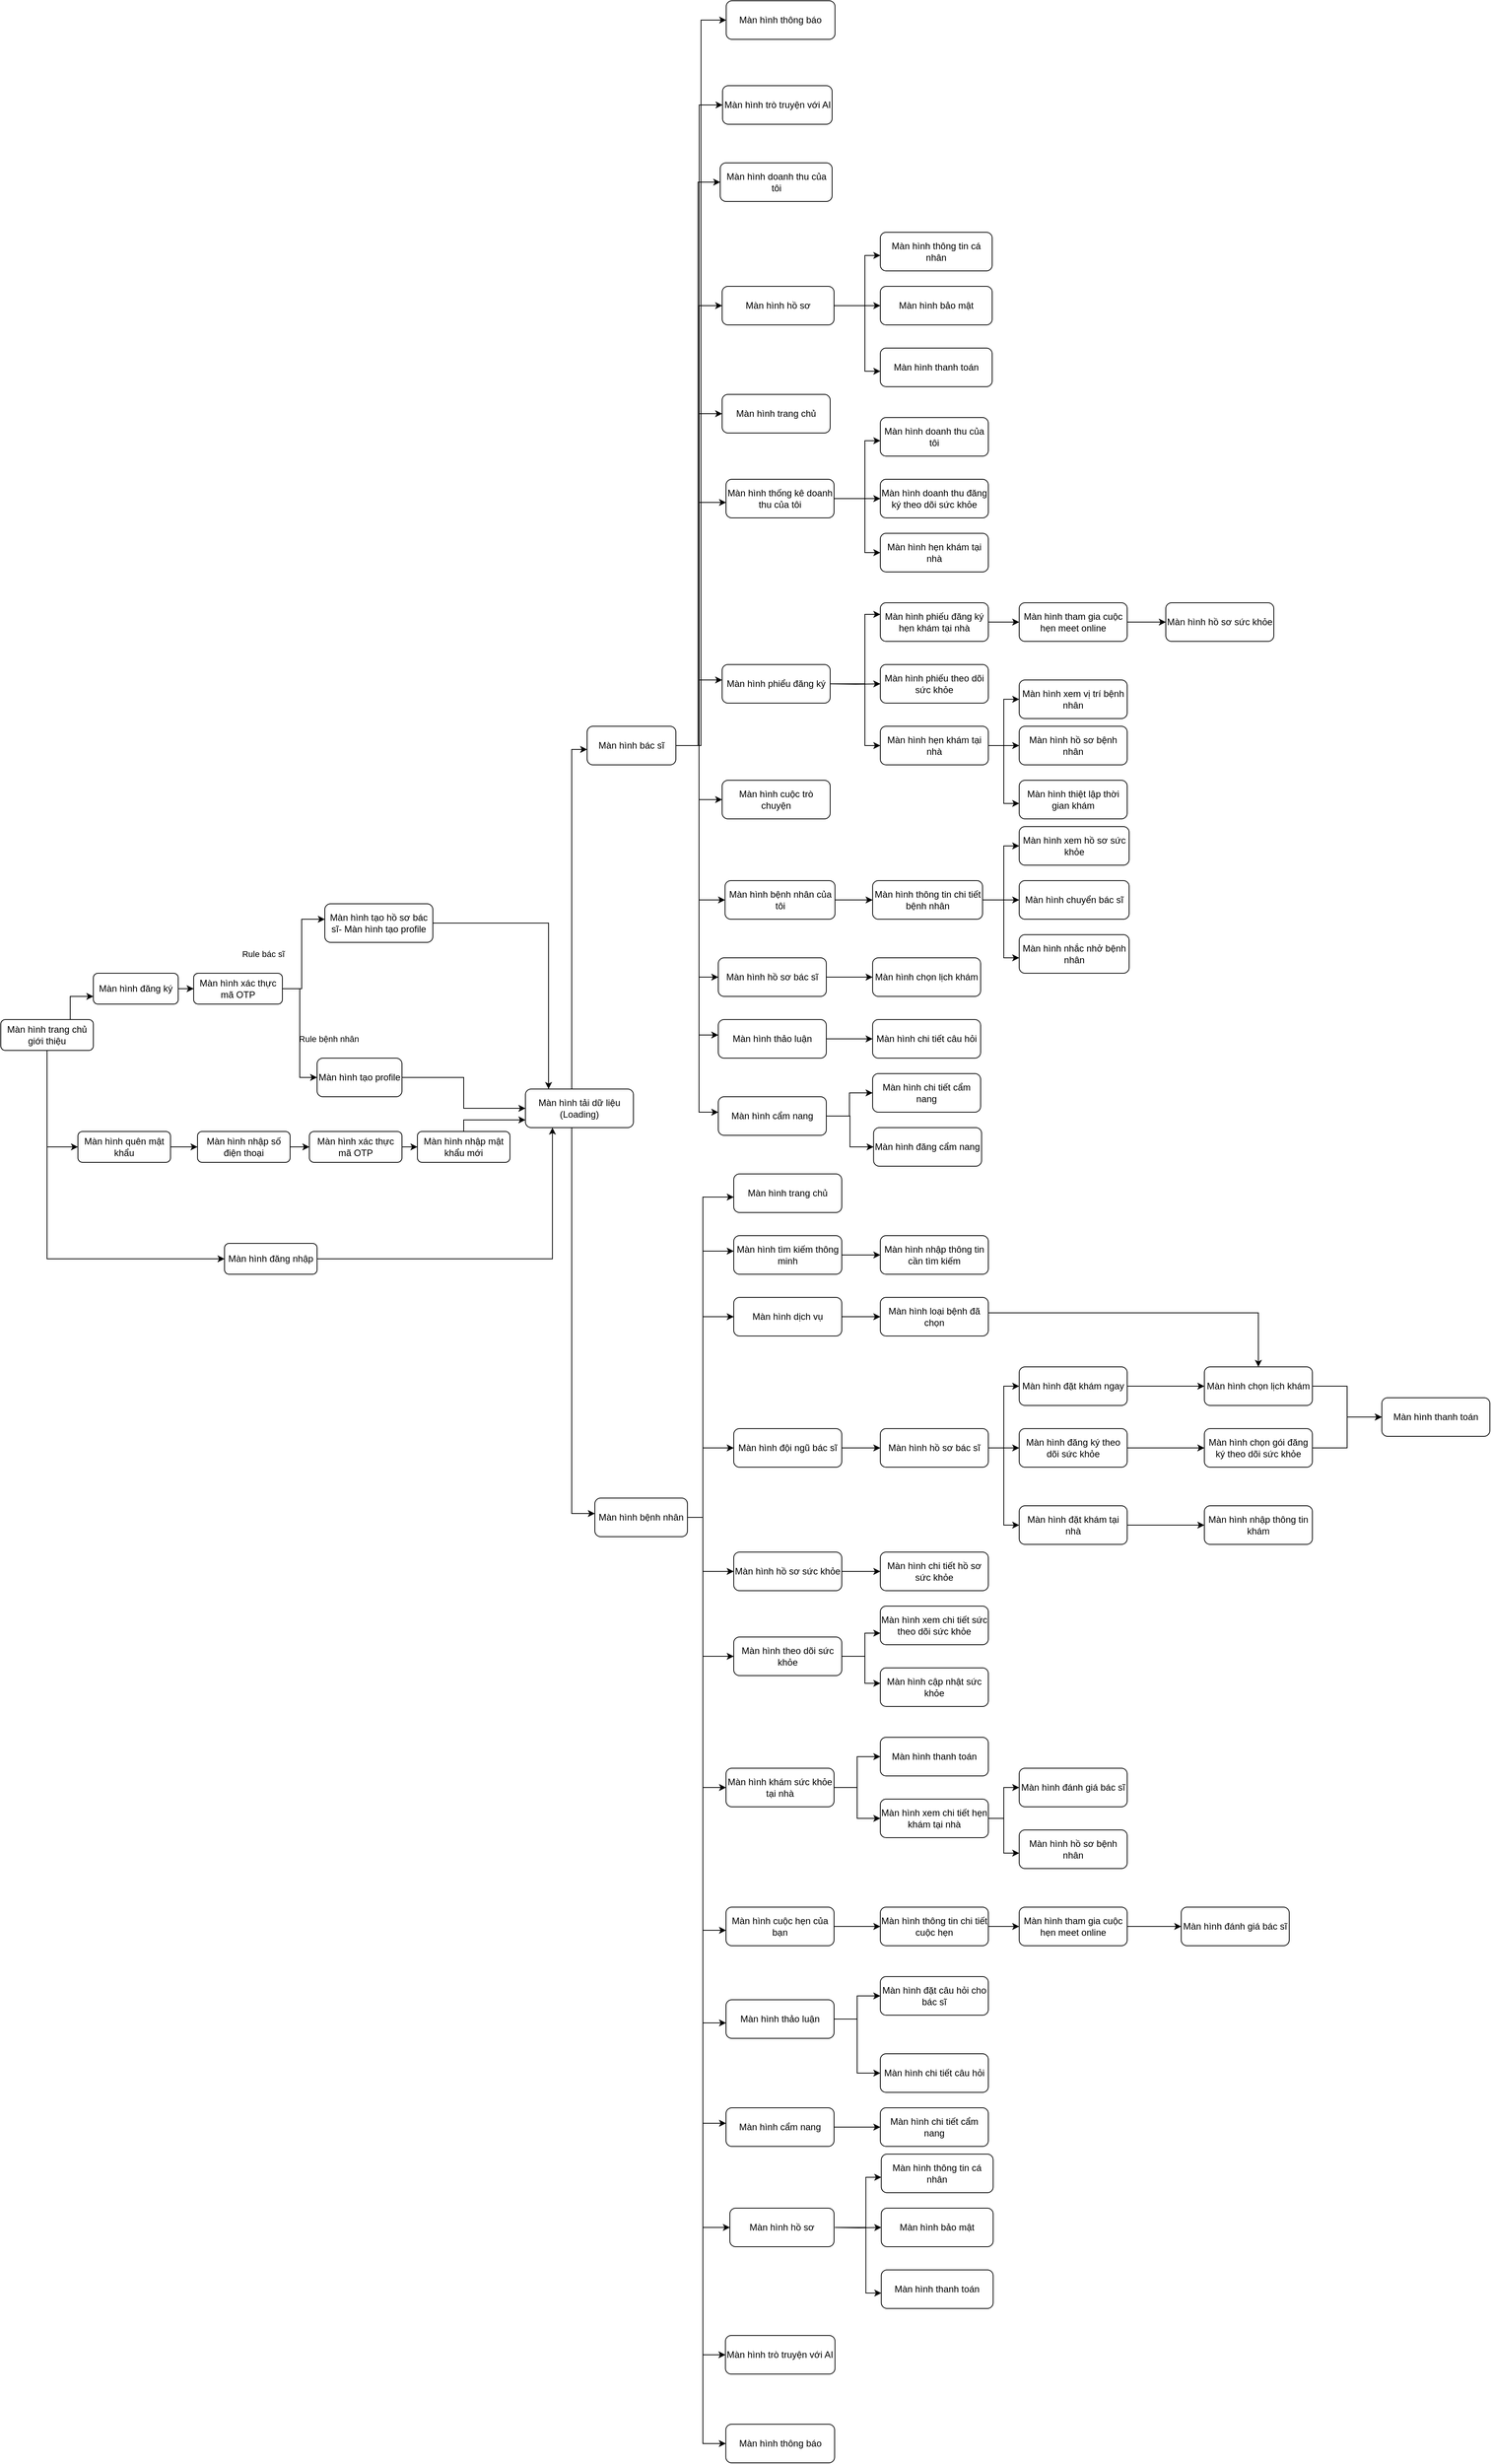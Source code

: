 <mxfile version="24.8.3" pages="2">
  <diagram name="Page-1" id="Uf1BptqJR_37BQ48JQrq">
    <mxGraphModel dx="1500" dy="1904" grid="1" gridSize="10" guides="1" tooltips="1" connect="1" arrows="1" fold="1" page="1" pageScale="1" pageWidth="850" pageHeight="1100" math="0" shadow="0">
      <root>
        <object label="" aaa="" id="0">
          <mxCell />
        </object>
        <mxCell id="1" parent="0" />
        <mxCell id="JY17cGGeGFokxtmzh6jR-25" value="" style="edgeStyle=orthogonalEdgeStyle;rounded=0;orthogonalLoop=1;jettySize=auto;html=1;" parent="1" source="JY17cGGeGFokxtmzh6jR-1" target="JY17cGGeGFokxtmzh6jR-24" edge="1">
          <mxGeometry relative="1" as="geometry">
            <Array as="points">
              <mxPoint x="110" y="550" />
            </Array>
          </mxGeometry>
        </mxCell>
        <mxCell id="aQuVnky-C0oBxgWgXUIx-3" value="" style="edgeStyle=orthogonalEdgeStyle;rounded=0;orthogonalLoop=1;jettySize=auto;html=1;" edge="1" parent="1" source="JY17cGGeGFokxtmzh6jR-1" target="aQuVnky-C0oBxgWgXUIx-2">
          <mxGeometry relative="1" as="geometry">
            <Array as="points">
              <mxPoint x="110" y="405" />
            </Array>
          </mxGeometry>
        </mxCell>
        <mxCell id="JY17cGGeGFokxtmzh6jR-1" value="Màn hình trang chủ giới thiệu" style="rounded=1;whiteSpace=wrap;html=1;" parent="1" vertex="1">
          <mxGeometry x="50" y="240" width="120" height="40" as="geometry" />
        </mxCell>
        <mxCell id="JY17cGGeGFokxtmzh6jR-13" value="" style="edgeStyle=orthogonalEdgeStyle;rounded=0;orthogonalLoop=1;jettySize=auto;html=1;" parent="1" source="JY17cGGeGFokxtmzh6jR-3" target="JY17cGGeGFokxtmzh6jR-12" edge="1">
          <mxGeometry relative="1" as="geometry" />
        </mxCell>
        <mxCell id="JY17cGGeGFokxtmzh6jR-3" value="Màn hình đăng ký" style="rounded=1;whiteSpace=wrap;html=1;fontSize=12;" parent="1" vertex="1">
          <mxGeometry x="170" y="180" width="110" height="40" as="geometry" />
        </mxCell>
        <mxCell id="JY17cGGeGFokxtmzh6jR-10" value="" style="endArrow=classic;html=1;rounded=0;exitX=0.75;exitY=0;exitDx=0;exitDy=0;entryX=0;entryY=0.75;entryDx=0;entryDy=0;" parent="1" source="JY17cGGeGFokxtmzh6jR-1" target="JY17cGGeGFokxtmzh6jR-3" edge="1">
          <mxGeometry width="50" height="50" relative="1" as="geometry">
            <mxPoint x="400" y="320" as="sourcePoint" />
            <mxPoint x="450" y="270" as="targetPoint" />
            <Array as="points">
              <mxPoint x="140" y="210" />
            </Array>
          </mxGeometry>
        </mxCell>
        <mxCell id="JY17cGGeGFokxtmzh6jR-17" value="" style="edgeStyle=orthogonalEdgeStyle;rounded=0;orthogonalLoop=1;jettySize=auto;html=1;" parent="1" source="JY17cGGeGFokxtmzh6jR-12" target="JY17cGGeGFokxtmzh6jR-16" edge="1">
          <mxGeometry relative="1" as="geometry">
            <Array as="points">
              <mxPoint x="440" y="200" />
              <mxPoint x="440" y="110" />
            </Array>
          </mxGeometry>
        </mxCell>
        <mxCell id="JY17cGGeGFokxtmzh6jR-148" style="edgeStyle=orthogonalEdgeStyle;rounded=0;orthogonalLoop=1;jettySize=auto;html=1;entryX=0;entryY=0.5;entryDx=0;entryDy=0;" parent="1" source="JY17cGGeGFokxtmzh6jR-12" target="JY17cGGeGFokxtmzh6jR-20" edge="1">
          <mxGeometry relative="1" as="geometry" />
        </mxCell>
        <mxCell id="JY17cGGeGFokxtmzh6jR-12" value="Màn hình xác thực mã OTP" style="rounded=1;whiteSpace=wrap;html=1;" parent="1" vertex="1">
          <mxGeometry x="300" y="180" width="115" height="40" as="geometry" />
        </mxCell>
        <mxCell id="JY17cGGeGFokxtmzh6jR-27" value="" style="edgeStyle=orthogonalEdgeStyle;rounded=0;orthogonalLoop=1;jettySize=auto;html=1;" parent="1" source="JY17cGGeGFokxtmzh6jR-16" target="JY17cGGeGFokxtmzh6jR-26" edge="1">
          <mxGeometry relative="1" as="geometry">
            <Array as="points">
              <mxPoint x="760" y="115" />
            </Array>
          </mxGeometry>
        </mxCell>
        <mxCell id="JY17cGGeGFokxtmzh6jR-16" value="Màn hình tạo hồ sơ bác sĩ- Màn hình tạo profile" style="rounded=1;whiteSpace=wrap;html=1;" parent="1" vertex="1">
          <mxGeometry x="470" y="90" width="140" height="50" as="geometry" />
        </mxCell>
        <mxCell id="JY17cGGeGFokxtmzh6jR-18" value="Rule bác sĩ" style="text;html=1;align=center;verticalAlign=middle;resizable=0;points=[];autosize=1;strokeColor=none;fillColor=none;fontSize=11;" parent="1" vertex="1">
          <mxGeometry x="350" y="140" width="80" height="30" as="geometry" />
        </mxCell>
        <mxCell id="JY17cGGeGFokxtmzh6jR-28" style="edgeStyle=orthogonalEdgeStyle;rounded=0;orthogonalLoop=1;jettySize=auto;html=1;entryX=0;entryY=0.5;entryDx=0;entryDy=0;" parent="1" source="JY17cGGeGFokxtmzh6jR-20" target="JY17cGGeGFokxtmzh6jR-26" edge="1">
          <mxGeometry relative="1" as="geometry" />
        </mxCell>
        <mxCell id="JY17cGGeGFokxtmzh6jR-20" value="Màn hình tạo profile" style="rounded=1;whiteSpace=wrap;html=1;" parent="1" vertex="1">
          <mxGeometry x="460" y="290" width="110" height="50" as="geometry" />
        </mxCell>
        <mxCell id="JY17cGGeGFokxtmzh6jR-22" value="Rule bệnh nhân" style="text;html=1;align=center;verticalAlign=middle;resizable=0;points=[];autosize=1;strokeColor=none;fillColor=none;fontSize=11;" parent="1" vertex="1">
          <mxGeometry x="425" y="250" width="100" height="30" as="geometry" />
        </mxCell>
        <mxCell id="JY17cGGeGFokxtmzh6jR-29" style="edgeStyle=orthogonalEdgeStyle;rounded=0;orthogonalLoop=1;jettySize=auto;html=1;entryX=0.25;entryY=1;entryDx=0;entryDy=0;" parent="1" source="JY17cGGeGFokxtmzh6jR-24" target="JY17cGGeGFokxtmzh6jR-26" edge="1">
          <mxGeometry relative="1" as="geometry" />
        </mxCell>
        <mxCell id="JY17cGGeGFokxtmzh6jR-24" value="Màn hình đăng nhập" style="rounded=1;whiteSpace=wrap;html=1;" parent="1" vertex="1">
          <mxGeometry x="340" y="530" width="120" height="40" as="geometry" />
        </mxCell>
        <mxCell id="JY17cGGeGFokxtmzh6jR-32" value="" style="edgeStyle=orthogonalEdgeStyle;rounded=0;orthogonalLoop=1;jettySize=auto;html=1;" parent="1" source="JY17cGGeGFokxtmzh6jR-26" target="JY17cGGeGFokxtmzh6jR-31" edge="1">
          <mxGeometry relative="1" as="geometry">
            <Array as="points">
              <mxPoint x="790" y="-110" />
            </Array>
          </mxGeometry>
        </mxCell>
        <mxCell id="JY17cGGeGFokxtmzh6jR-34" value="" style="edgeStyle=orthogonalEdgeStyle;rounded=0;orthogonalLoop=1;jettySize=auto;html=1;" parent="1" source="JY17cGGeGFokxtmzh6jR-26" target="JY17cGGeGFokxtmzh6jR-33" edge="1">
          <mxGeometry relative="1" as="geometry">
            <Array as="points">
              <mxPoint x="790" y="880" />
            </Array>
          </mxGeometry>
        </mxCell>
        <mxCell id="JY17cGGeGFokxtmzh6jR-26" value="Màn hình tải dữ liệu&lt;div&gt;(Loading)&lt;/div&gt;" style="rounded=1;whiteSpace=wrap;html=1;" parent="1" vertex="1">
          <mxGeometry x="730" y="330" width="140" height="50" as="geometry" />
        </mxCell>
        <mxCell id="JY17cGGeGFokxtmzh6jR-171" style="edgeStyle=orthogonalEdgeStyle;rounded=0;orthogonalLoop=1;jettySize=auto;html=1;entryX=0;entryY=0.5;entryDx=0;entryDy=0;" parent="1" source="JY17cGGeGFokxtmzh6jR-31" target="JY17cGGeGFokxtmzh6jR-68" edge="1">
          <mxGeometry relative="1" as="geometry">
            <Array as="points">
              <mxPoint x="955" y="-115" />
              <mxPoint x="955" y="-45" />
            </Array>
          </mxGeometry>
        </mxCell>
        <mxCell id="c2DRTkK29ze6gAXHxPbl-2" style="edgeStyle=orthogonalEdgeStyle;rounded=0;orthogonalLoop=1;jettySize=auto;html=1;entryX=0;entryY=0.5;entryDx=0;entryDy=0;" parent="1" source="JY17cGGeGFokxtmzh6jR-31" target="JY17cGGeGFokxtmzh6jR-198" edge="1">
          <mxGeometry relative="1" as="geometry">
            <Array as="points">
              <mxPoint x="955" y="-115" />
              <mxPoint x="955" y="85" />
            </Array>
          </mxGeometry>
        </mxCell>
        <mxCell id="aQuVnky-C0oBxgWgXUIx-16" style="edgeStyle=orthogonalEdgeStyle;rounded=0;orthogonalLoop=1;jettySize=auto;html=1;entryX=0;entryY=0.5;entryDx=0;entryDy=0;" edge="1" parent="1" source="JY17cGGeGFokxtmzh6jR-31" target="aQuVnky-C0oBxgWgXUIx-14">
          <mxGeometry relative="1" as="geometry" />
        </mxCell>
        <mxCell id="aQuVnky-C0oBxgWgXUIx-28" style="edgeStyle=orthogonalEdgeStyle;rounded=0;orthogonalLoop=1;jettySize=auto;html=1;entryX=0;entryY=0.5;entryDx=0;entryDy=0;" edge="1" parent="1" source="JY17cGGeGFokxtmzh6jR-31" target="aQuVnky-C0oBxgWgXUIx-26">
          <mxGeometry relative="1" as="geometry" />
        </mxCell>
        <mxCell id="InrV-IAvcK0g8P5d22sA-6" style="edgeStyle=orthogonalEdgeStyle;rounded=0;orthogonalLoop=1;jettySize=auto;html=1;entryX=0;entryY=0.5;entryDx=0;entryDy=0;" edge="1" parent="1" source="JY17cGGeGFokxtmzh6jR-31" target="InrV-IAvcK0g8P5d22sA-5">
          <mxGeometry relative="1" as="geometry" />
        </mxCell>
        <mxCell id="-HfO1slWTGxlWg8DtMVZ-4" style="edgeStyle=orthogonalEdgeStyle;rounded=0;orthogonalLoop=1;jettySize=auto;html=1;entryX=0;entryY=0.5;entryDx=0;entryDy=0;" edge="1" parent="1" source="JY17cGGeGFokxtmzh6jR-31" target="-HfO1slWTGxlWg8DtMVZ-3">
          <mxGeometry relative="1" as="geometry" />
        </mxCell>
        <mxCell id="JY17cGGeGFokxtmzh6jR-31" value="Màn hình bác sĩ" style="rounded=1;whiteSpace=wrap;html=1;" parent="1" vertex="1">
          <mxGeometry x="810" y="-140" width="115" height="50" as="geometry" />
        </mxCell>
        <mxCell id="JY17cGGeGFokxtmzh6jR-36" value="" style="edgeStyle=orthogonalEdgeStyle;rounded=0;orthogonalLoop=1;jettySize=auto;html=1;" parent="1" target="JY17cGGeGFokxtmzh6jR-35" edge="1">
          <mxGeometry relative="1" as="geometry">
            <mxPoint x="940" y="885" as="sourcePoint" />
            <Array as="points">
              <mxPoint x="960" y="885" />
              <mxPoint x="960" y="470" />
            </Array>
          </mxGeometry>
        </mxCell>
        <mxCell id="JY17cGGeGFokxtmzh6jR-38" value="" style="edgeStyle=orthogonalEdgeStyle;rounded=0;orthogonalLoop=1;jettySize=auto;html=1;" parent="1" target="JY17cGGeGFokxtmzh6jR-37" edge="1">
          <mxGeometry relative="1" as="geometry">
            <mxPoint x="940" y="885" as="sourcePoint" />
            <Array as="points">
              <mxPoint x="960" y="885" />
              <mxPoint x="960" y="625" />
            </Array>
          </mxGeometry>
        </mxCell>
        <mxCell id="JY17cGGeGFokxtmzh6jR-41" value="" style="edgeStyle=orthogonalEdgeStyle;rounded=0;orthogonalLoop=1;jettySize=auto;html=1;" parent="1" target="JY17cGGeGFokxtmzh6jR-40" edge="1">
          <mxGeometry relative="1" as="geometry">
            <mxPoint x="940" y="885" as="sourcePoint" />
            <Array as="points">
              <mxPoint x="960" y="885" />
              <mxPoint x="960" y="540" />
            </Array>
          </mxGeometry>
        </mxCell>
        <mxCell id="JY17cGGeGFokxtmzh6jR-44" value="" style="edgeStyle=orthogonalEdgeStyle;rounded=0;orthogonalLoop=1;jettySize=auto;html=1;" parent="1" target="JY17cGGeGFokxtmzh6jR-43" edge="1">
          <mxGeometry relative="1" as="geometry">
            <mxPoint x="940" y="885" as="sourcePoint" />
            <Array as="points">
              <mxPoint x="960" y="885" />
              <mxPoint x="960" y="795" />
            </Array>
          </mxGeometry>
        </mxCell>
        <mxCell id="JY17cGGeGFokxtmzh6jR-47" value="" style="edgeStyle=orthogonalEdgeStyle;rounded=0;orthogonalLoop=1;jettySize=auto;html=1;" parent="1" target="JY17cGGeGFokxtmzh6jR-46" edge="1">
          <mxGeometry relative="1" as="geometry">
            <mxPoint x="940" y="885" as="sourcePoint" />
            <Array as="points">
              <mxPoint x="960" y="885" />
              <mxPoint x="960" y="955" />
            </Array>
          </mxGeometry>
        </mxCell>
        <mxCell id="aQuVnky-C0oBxgWgXUIx-31" style="edgeStyle=orthogonalEdgeStyle;rounded=0;orthogonalLoop=1;jettySize=auto;html=1;entryX=0;entryY=0.5;entryDx=0;entryDy=0;" edge="1" parent="1" source="JY17cGGeGFokxtmzh6jR-33" target="aQuVnky-C0oBxgWgXUIx-29">
          <mxGeometry relative="1" as="geometry">
            <Array as="points">
              <mxPoint x="960" y="885" />
              <mxPoint x="960" y="1805" />
            </Array>
          </mxGeometry>
        </mxCell>
        <mxCell id="InrV-IAvcK0g8P5d22sA-2" value="" style="edgeStyle=orthogonalEdgeStyle;rounded=0;orthogonalLoop=1;jettySize=auto;html=1;exitX=1;exitY=0.5;exitDx=0;exitDy=0;" edge="1" parent="1" source="JY17cGGeGFokxtmzh6jR-33" target="InrV-IAvcK0g8P5d22sA-1">
          <mxGeometry relative="1" as="geometry">
            <mxPoint x="1000" y="880" as="sourcePoint" />
            <Array as="points">
              <mxPoint x="960" y="885" />
              <mxPoint x="960" y="1970" />
            </Array>
          </mxGeometry>
        </mxCell>
        <mxCell id="-HfO1slWTGxlWg8DtMVZ-2" value="" style="edgeStyle=orthogonalEdgeStyle;rounded=0;orthogonalLoop=1;jettySize=auto;html=1;" edge="1" parent="1" source="JY17cGGeGFokxtmzh6jR-33" target="-HfO1slWTGxlWg8DtMVZ-1">
          <mxGeometry relative="1" as="geometry">
            <Array as="points">
              <mxPoint x="960" y="885" />
              <mxPoint x="960" y="2085" />
            </Array>
          </mxGeometry>
        </mxCell>
        <mxCell id="JY17cGGeGFokxtmzh6jR-33" value="Màn hình bệnh nhân" style="rounded=1;whiteSpace=wrap;html=1;" parent="1" vertex="1">
          <mxGeometry x="820" y="860" width="120" height="50" as="geometry" />
        </mxCell>
        <mxCell id="JY17cGGeGFokxtmzh6jR-35" value="Màn hình trang chủ" style="rounded=1;whiteSpace=wrap;html=1;" parent="1" vertex="1">
          <mxGeometry x="1000" y="440" width="140" height="50" as="geometry" />
        </mxCell>
        <mxCell id="c2DRTkK29ze6gAXHxPbl-23" style="edgeStyle=orthogonalEdgeStyle;rounded=0;orthogonalLoop=1;jettySize=auto;html=1;entryX=0;entryY=0.5;entryDx=0;entryDy=0;" parent="1" source="JY17cGGeGFokxtmzh6jR-37" target="JY17cGGeGFokxtmzh6jR-81" edge="1">
          <mxGeometry relative="1" as="geometry" />
        </mxCell>
        <mxCell id="JY17cGGeGFokxtmzh6jR-37" value="Màn hình dịch vụ" style="rounded=1;whiteSpace=wrap;html=1;" parent="1" vertex="1">
          <mxGeometry x="1000" y="600" width="140" height="50" as="geometry" />
        </mxCell>
        <mxCell id="JY17cGGeGFokxtmzh6jR-90" value="" style="edgeStyle=orthogonalEdgeStyle;rounded=0;orthogonalLoop=1;jettySize=auto;html=1;" parent="1" source="JY17cGGeGFokxtmzh6jR-40" target="JY17cGGeGFokxtmzh6jR-89" edge="1">
          <mxGeometry relative="1" as="geometry" />
        </mxCell>
        <mxCell id="JY17cGGeGFokxtmzh6jR-40" value="Màn hình tìm kiếm thông minh" style="rounded=1;whiteSpace=wrap;html=1;" parent="1" vertex="1">
          <mxGeometry x="1000" y="520" width="140" height="50" as="geometry" />
        </mxCell>
        <mxCell id="JY17cGGeGFokxtmzh6jR-92" value="" style="edgeStyle=orthogonalEdgeStyle;rounded=0;orthogonalLoop=1;jettySize=auto;html=1;" parent="1" source="JY17cGGeGFokxtmzh6jR-43" target="JY17cGGeGFokxtmzh6jR-91" edge="1">
          <mxGeometry relative="1" as="geometry" />
        </mxCell>
        <mxCell id="JY17cGGeGFokxtmzh6jR-43" value="Màn hình đội ngũ bác sĩ" style="rounded=1;whiteSpace=wrap;html=1;" parent="1" vertex="1">
          <mxGeometry x="1000" y="770" width="140" height="50" as="geometry" />
        </mxCell>
        <mxCell id="JY17cGGeGFokxtmzh6jR-115" value="" style="edgeStyle=orthogonalEdgeStyle;rounded=0;orthogonalLoop=1;jettySize=auto;html=1;" parent="1" source="JY17cGGeGFokxtmzh6jR-46" target="JY17cGGeGFokxtmzh6jR-114" edge="1">
          <mxGeometry relative="1" as="geometry" />
        </mxCell>
        <mxCell id="JY17cGGeGFokxtmzh6jR-46" value="Màn hình hồ sơ sức khỏe" style="rounded=1;whiteSpace=wrap;html=1;" parent="1" vertex="1">
          <mxGeometry x="1000" y="930" width="140" height="50" as="geometry" />
        </mxCell>
        <mxCell id="JY17cGGeGFokxtmzh6jR-49" value="" style="edgeStyle=orthogonalEdgeStyle;rounded=0;orthogonalLoop=1;jettySize=auto;html=1;exitX=1;exitY=0.5;exitDx=0;exitDy=0;" parent="1" target="JY17cGGeGFokxtmzh6jR-54" edge="1">
          <mxGeometry relative="1" as="geometry">
            <mxPoint x="940" y="885" as="sourcePoint" />
            <Array as="points">
              <mxPoint x="960" y="885" />
              <mxPoint x="960" y="1065" />
            </Array>
          </mxGeometry>
        </mxCell>
        <mxCell id="JY17cGGeGFokxtmzh6jR-50" value="" style="edgeStyle=orthogonalEdgeStyle;rounded=0;orthogonalLoop=1;jettySize=auto;html=1;exitX=1;exitY=0.5;exitDx=0;exitDy=0;" parent="1" target="JY17cGGeGFokxtmzh6jR-55" edge="1">
          <mxGeometry relative="1" as="geometry">
            <mxPoint x="940" y="885" as="sourcePoint" />
            <Array as="points">
              <mxPoint x="960" y="885" />
              <mxPoint x="960" y="1235" />
            </Array>
          </mxGeometry>
        </mxCell>
        <mxCell id="JY17cGGeGFokxtmzh6jR-51" value="" style="edgeStyle=orthogonalEdgeStyle;rounded=0;orthogonalLoop=1;jettySize=auto;html=1;exitX=1;exitY=0.5;exitDx=0;exitDy=0;" parent="1" target="JY17cGGeGFokxtmzh6jR-56" edge="1">
          <mxGeometry relative="1" as="geometry">
            <mxPoint x="940" y="885" as="sourcePoint" />
            <Array as="points">
              <mxPoint x="960" y="885" />
              <mxPoint x="960" y="1420" />
            </Array>
          </mxGeometry>
        </mxCell>
        <mxCell id="JY17cGGeGFokxtmzh6jR-52" value="" style="edgeStyle=orthogonalEdgeStyle;rounded=0;orthogonalLoop=1;jettySize=auto;html=1;exitX=1;exitY=0.5;exitDx=0;exitDy=0;" parent="1" target="JY17cGGeGFokxtmzh6jR-57" edge="1">
          <mxGeometry relative="1" as="geometry">
            <mxPoint x="940" y="885" as="sourcePoint" />
            <Array as="points">
              <mxPoint x="960" y="885" />
              <mxPoint x="960" y="1540" />
            </Array>
          </mxGeometry>
        </mxCell>
        <mxCell id="JY17cGGeGFokxtmzh6jR-53" value="" style="edgeStyle=orthogonalEdgeStyle;rounded=0;orthogonalLoop=1;jettySize=auto;html=1;exitX=1;exitY=0.5;exitDx=0;exitDy=0;" parent="1" target="JY17cGGeGFokxtmzh6jR-58" edge="1">
          <mxGeometry relative="1" as="geometry">
            <mxPoint x="940" y="885" as="sourcePoint" />
            <Array as="points">
              <mxPoint x="960" y="885" />
              <mxPoint x="960" y="1670" />
            </Array>
          </mxGeometry>
        </mxCell>
        <mxCell id="JY17cGGeGFokxtmzh6jR-117" value="" style="edgeStyle=orthogonalEdgeStyle;rounded=0;orthogonalLoop=1;jettySize=auto;html=1;" parent="1" source="JY17cGGeGFokxtmzh6jR-54" target="JY17cGGeGFokxtmzh6jR-116" edge="1">
          <mxGeometry relative="1" as="geometry">
            <Array as="points">
              <mxPoint x="1170" y="1065" />
              <mxPoint x="1170" y="1035" />
            </Array>
          </mxGeometry>
        </mxCell>
        <mxCell id="JY17cGGeGFokxtmzh6jR-119" value="" style="edgeStyle=orthogonalEdgeStyle;rounded=0;orthogonalLoop=1;jettySize=auto;html=1;" parent="1" source="JY17cGGeGFokxtmzh6jR-54" target="JY17cGGeGFokxtmzh6jR-118" edge="1">
          <mxGeometry relative="1" as="geometry">
            <Array as="points">
              <mxPoint x="1170" y="1065" />
              <mxPoint x="1170" y="1100" />
            </Array>
          </mxGeometry>
        </mxCell>
        <mxCell id="JY17cGGeGFokxtmzh6jR-54" value="Màn hình theo dõi sức khỏe" style="rounded=1;whiteSpace=wrap;html=1;" parent="1" vertex="1">
          <mxGeometry x="1000" y="1040" width="140" height="50" as="geometry" />
        </mxCell>
        <mxCell id="JY17cGGeGFokxtmzh6jR-121" value="" style="edgeStyle=orthogonalEdgeStyle;rounded=0;orthogonalLoop=1;jettySize=auto;html=1;" parent="1" source="JY17cGGeGFokxtmzh6jR-55" target="JY17cGGeGFokxtmzh6jR-120" edge="1">
          <mxGeometry relative="1" as="geometry" />
        </mxCell>
        <mxCell id="JY17cGGeGFokxtmzh6jR-183" value="" style="edgeStyle=orthogonalEdgeStyle;rounded=0;orthogonalLoop=1;jettySize=auto;html=1;" parent="1" source="JY17cGGeGFokxtmzh6jR-55" target="JY17cGGeGFokxtmzh6jR-182" edge="1">
          <mxGeometry relative="1" as="geometry" />
        </mxCell>
        <mxCell id="JY17cGGeGFokxtmzh6jR-55" value="Màn hình khám sức khỏe tại nhà" style="rounded=1;whiteSpace=wrap;html=1;" parent="1" vertex="1">
          <mxGeometry x="990" y="1210" width="140" height="50" as="geometry" />
        </mxCell>
        <mxCell id="JY17cGGeGFokxtmzh6jR-129" value="" style="edgeStyle=orthogonalEdgeStyle;rounded=0;orthogonalLoop=1;jettySize=auto;html=1;" parent="1" source="JY17cGGeGFokxtmzh6jR-56" target="JY17cGGeGFokxtmzh6jR-128" edge="1">
          <mxGeometry relative="1" as="geometry" />
        </mxCell>
        <mxCell id="JY17cGGeGFokxtmzh6jR-56" value="Màn hình cuộc hẹn của bạn" style="rounded=1;whiteSpace=wrap;html=1;" parent="1" vertex="1">
          <mxGeometry x="990" y="1390" width="140" height="50" as="geometry" />
        </mxCell>
        <mxCell id="JY17cGGeGFokxtmzh6jR-133" value="" style="edgeStyle=orthogonalEdgeStyle;rounded=0;orthogonalLoop=1;jettySize=auto;html=1;" parent="1" source="JY17cGGeGFokxtmzh6jR-57" target="JY17cGGeGFokxtmzh6jR-132" edge="1">
          <mxGeometry relative="1" as="geometry" />
        </mxCell>
        <mxCell id="JY17cGGeGFokxtmzh6jR-57" value="Màn hình thảo luận" style="rounded=1;whiteSpace=wrap;html=1;" parent="1" vertex="1">
          <mxGeometry x="990" y="1510" width="140" height="50" as="geometry" />
        </mxCell>
        <mxCell id="JY17cGGeGFokxtmzh6jR-146" value="" style="edgeStyle=orthogonalEdgeStyle;rounded=0;orthogonalLoop=1;jettySize=auto;html=1;" parent="1" source="JY17cGGeGFokxtmzh6jR-58" target="JY17cGGeGFokxtmzh6jR-145" edge="1">
          <mxGeometry relative="1" as="geometry" />
        </mxCell>
        <mxCell id="JY17cGGeGFokxtmzh6jR-58" value="Màn hình cẩm nang" style="rounded=1;whiteSpace=wrap;html=1;" parent="1" vertex="1">
          <mxGeometry x="990" y="1650" width="140" height="50" as="geometry" />
        </mxCell>
        <mxCell id="JY17cGGeGFokxtmzh6jR-60" value="" style="edgeStyle=orthogonalEdgeStyle;rounded=0;orthogonalLoop=1;jettySize=auto;html=1;" parent="1" target="JY17cGGeGFokxtmzh6jR-65" edge="1">
          <mxGeometry relative="1" as="geometry">
            <mxPoint x="935" y="-115" as="sourcePoint" />
            <Array as="points">
              <mxPoint x="955" y="-115" />
              <mxPoint x="955" y="-545" />
            </Array>
          </mxGeometry>
        </mxCell>
        <mxCell id="JY17cGGeGFokxtmzh6jR-61" value="" style="edgeStyle=orthogonalEdgeStyle;rounded=0;orthogonalLoop=1;jettySize=auto;html=1;" parent="1" target="JY17cGGeGFokxtmzh6jR-66" edge="1">
          <mxGeometry relative="1" as="geometry">
            <mxPoint x="935" y="-115" as="sourcePoint" />
            <Array as="points">
              <mxPoint x="955" y="-115" />
              <mxPoint x="955" y="-430" />
            </Array>
          </mxGeometry>
        </mxCell>
        <mxCell id="JY17cGGeGFokxtmzh6jR-62" value="" style="edgeStyle=orthogonalEdgeStyle;rounded=0;orthogonalLoop=1;jettySize=auto;html=1;" parent="1" target="JY17cGGeGFokxtmzh6jR-67" edge="1">
          <mxGeometry relative="1" as="geometry">
            <mxPoint x="935" y="-115" as="sourcePoint" />
            <Array as="points">
              <mxPoint x="955" y="-115" />
              <mxPoint x="955" y="-200" />
            </Array>
          </mxGeometry>
        </mxCell>
        <mxCell id="JY17cGGeGFokxtmzh6jR-64" value="" style="edgeStyle=orthogonalEdgeStyle;rounded=0;orthogonalLoop=1;jettySize=auto;html=1;" parent="1" target="JY17cGGeGFokxtmzh6jR-69" edge="1">
          <mxGeometry relative="1" as="geometry">
            <mxPoint x="935" y="-115" as="sourcePoint" />
            <Array as="points">
              <mxPoint x="955" y="-115" />
              <mxPoint x="955" y="185" />
            </Array>
          </mxGeometry>
        </mxCell>
        <mxCell id="JY17cGGeGFokxtmzh6jR-65" value="Màn hình trang chủ" style="rounded=1;whiteSpace=wrap;html=1;" parent="1" vertex="1">
          <mxGeometry x="985" y="-570" width="140" height="50" as="geometry" />
        </mxCell>
        <mxCell id="JY17cGGeGFokxtmzh6jR-151" value="" style="edgeStyle=orthogonalEdgeStyle;rounded=0;orthogonalLoop=1;jettySize=auto;html=1;" parent="1" source="JY17cGGeGFokxtmzh6jR-66" target="JY17cGGeGFokxtmzh6jR-150" edge="1">
          <mxGeometry relative="1" as="geometry">
            <Array as="points">
              <mxPoint x="1170" y="-435" />
              <mxPoint x="1170" y="-510" />
            </Array>
          </mxGeometry>
        </mxCell>
        <mxCell id="JY17cGGeGFokxtmzh6jR-161" style="edgeStyle=orthogonalEdgeStyle;rounded=0;orthogonalLoop=1;jettySize=auto;html=1;entryX=0;entryY=0.5;entryDx=0;entryDy=0;" parent="1" source="JY17cGGeGFokxtmzh6jR-66" target="JY17cGGeGFokxtmzh6jR-160" edge="1">
          <mxGeometry relative="1" as="geometry" />
        </mxCell>
        <mxCell id="JY17cGGeGFokxtmzh6jR-163" style="edgeStyle=orthogonalEdgeStyle;rounded=0;orthogonalLoop=1;jettySize=auto;html=1;entryX=0;entryY=0.5;entryDx=0;entryDy=0;" parent="1" source="JY17cGGeGFokxtmzh6jR-66" target="JY17cGGeGFokxtmzh6jR-162" edge="1">
          <mxGeometry relative="1" as="geometry">
            <Array as="points">
              <mxPoint x="1170" y="-435" />
              <mxPoint x="1170" y="-365" />
            </Array>
          </mxGeometry>
        </mxCell>
        <mxCell id="JY17cGGeGFokxtmzh6jR-66" value="Màn hình thống kê doanh thu của tôi" style="rounded=1;whiteSpace=wrap;html=1;" parent="1" vertex="1">
          <mxGeometry x="990" y="-460" width="140" height="50" as="geometry" />
        </mxCell>
        <mxCell id="JY17cGGeGFokxtmzh6jR-67" value="Màn hình phiểu đăng ký" style="rounded=1;whiteSpace=wrap;html=1;" parent="1" vertex="1">
          <mxGeometry x="985" y="-220" width="140" height="50" as="geometry" />
        </mxCell>
        <mxCell id="JY17cGGeGFokxtmzh6jR-177" style="edgeStyle=orthogonalEdgeStyle;rounded=0;orthogonalLoop=1;jettySize=auto;html=1;entryX=0;entryY=0.5;entryDx=0;entryDy=0;exitX=1;exitY=0.5;exitDx=0;exitDy=0;" parent="1" source="JY17cGGeGFokxtmzh6jR-168" target="JY17cGGeGFokxtmzh6jR-176" edge="1">
          <mxGeometry relative="1" as="geometry" />
        </mxCell>
        <mxCell id="JY17cGGeGFokxtmzh6jR-68" value="Màn hình cuộc trò chuyện" style="rounded=1;whiteSpace=wrap;html=1;" parent="1" vertex="1">
          <mxGeometry x="985" y="-70" width="140" height="50" as="geometry" />
        </mxCell>
        <mxCell id="c2DRTkK29ze6gAXHxPbl-14" value="" style="edgeStyle=orthogonalEdgeStyle;rounded=0;orthogonalLoop=1;jettySize=auto;html=1;" parent="1" source="JY17cGGeGFokxtmzh6jR-69" target="c2DRTkK29ze6gAXHxPbl-13" edge="1">
          <mxGeometry relative="1" as="geometry" />
        </mxCell>
        <mxCell id="JY17cGGeGFokxtmzh6jR-69" value="Màn hình hồ sơ bác sĩ" style="rounded=1;whiteSpace=wrap;html=1;" parent="1" vertex="1">
          <mxGeometry x="980" y="160" width="140" height="50" as="geometry" />
        </mxCell>
        <mxCell id="JY17cGGeGFokxtmzh6jR-70" value="" style="edgeStyle=orthogonalEdgeStyle;rounded=0;orthogonalLoop=1;jettySize=auto;html=1;exitX=1;exitY=0.5;exitDx=0;exitDy=0;" parent="1" target="JY17cGGeGFokxtmzh6jR-75" edge="1">
          <mxGeometry relative="1" as="geometry">
            <mxPoint x="935" y="-115" as="sourcePoint" />
            <Array as="points">
              <mxPoint x="955" y="-115" />
              <mxPoint x="955" y="260" />
            </Array>
          </mxGeometry>
        </mxCell>
        <mxCell id="JY17cGGeGFokxtmzh6jR-71" value="" style="edgeStyle=orthogonalEdgeStyle;rounded=0;orthogonalLoop=1;jettySize=auto;html=1;exitX=1;exitY=0.5;exitDx=0;exitDy=0;" parent="1" target="JY17cGGeGFokxtmzh6jR-76" edge="1">
          <mxGeometry relative="1" as="geometry">
            <mxPoint x="935" y="-115" as="sourcePoint" />
            <Array as="points">
              <mxPoint x="955" y="-115" />
              <mxPoint x="955" y="360" />
            </Array>
          </mxGeometry>
        </mxCell>
        <mxCell id="c2DRTkK29ze6gAXHxPbl-16" style="edgeStyle=orthogonalEdgeStyle;rounded=0;orthogonalLoop=1;jettySize=auto;html=1;entryX=0;entryY=0.5;entryDx=0;entryDy=0;" parent="1" source="JY17cGGeGFokxtmzh6jR-75" target="c2DRTkK29ze6gAXHxPbl-15" edge="1">
          <mxGeometry relative="1" as="geometry" />
        </mxCell>
        <mxCell id="JY17cGGeGFokxtmzh6jR-75" value="Màn hình thảo luận" style="rounded=1;whiteSpace=wrap;html=1;" parent="1" vertex="1">
          <mxGeometry x="980" y="240" width="140" height="50" as="geometry" />
        </mxCell>
        <mxCell id="c2DRTkK29ze6gAXHxPbl-18" value="" style="edgeStyle=orthogonalEdgeStyle;rounded=0;orthogonalLoop=1;jettySize=auto;html=1;" parent="1" source="JY17cGGeGFokxtmzh6jR-76" target="c2DRTkK29ze6gAXHxPbl-17" edge="1">
          <mxGeometry relative="1" as="geometry" />
        </mxCell>
        <mxCell id="c2DRTkK29ze6gAXHxPbl-20" value="" style="edgeStyle=orthogonalEdgeStyle;rounded=0;orthogonalLoop=1;jettySize=auto;html=1;" parent="1" source="JY17cGGeGFokxtmzh6jR-76" target="c2DRTkK29ze6gAXHxPbl-19" edge="1">
          <mxGeometry relative="1" as="geometry" />
        </mxCell>
        <mxCell id="JY17cGGeGFokxtmzh6jR-76" value="Màn hình cẩm nang" style="rounded=1;whiteSpace=wrap;html=1;" parent="1" vertex="1">
          <mxGeometry x="980" y="340" width="140" height="50" as="geometry" />
        </mxCell>
        <mxCell id="JY17cGGeGFokxtmzh6jR-85" value="" style="edgeStyle=orthogonalEdgeStyle;rounded=0;orthogonalLoop=1;jettySize=auto;html=1;" parent="1" source="JY17cGGeGFokxtmzh6jR-81" target="JY17cGGeGFokxtmzh6jR-84" edge="1">
          <mxGeometry relative="1" as="geometry">
            <Array as="points">
              <mxPoint x="1680" y="620" />
            </Array>
          </mxGeometry>
        </mxCell>
        <mxCell id="JY17cGGeGFokxtmzh6jR-81" value="Màn hình loại bệnh đã chọn" style="rounded=1;whiteSpace=wrap;html=1;" parent="1" vertex="1">
          <mxGeometry x="1190" y="600" width="140" height="50" as="geometry" />
        </mxCell>
        <mxCell id="JY17cGGeGFokxtmzh6jR-87" value="" style="edgeStyle=orthogonalEdgeStyle;rounded=0;orthogonalLoop=1;jettySize=auto;html=1;" parent="1" source="JY17cGGeGFokxtmzh6jR-84" target="JY17cGGeGFokxtmzh6jR-86" edge="1">
          <mxGeometry relative="1" as="geometry" />
        </mxCell>
        <mxCell id="JY17cGGeGFokxtmzh6jR-84" value="Màn hình chọn lịch khám" style="rounded=1;whiteSpace=wrap;html=1;" parent="1" vertex="1">
          <mxGeometry x="1610" y="690" width="140" height="50" as="geometry" />
        </mxCell>
        <mxCell id="JY17cGGeGFokxtmzh6jR-86" value="Màn hình thanh toán" style="rounded=1;whiteSpace=wrap;html=1;" parent="1" vertex="1">
          <mxGeometry x="1840" y="730" width="140" height="50" as="geometry" />
        </mxCell>
        <mxCell id="JY17cGGeGFokxtmzh6jR-89" value="Màn hình nhập thông tin cần tìm kiếm" style="rounded=1;whiteSpace=wrap;html=1;" parent="1" vertex="1">
          <mxGeometry x="1190" y="520" width="140" height="50" as="geometry" />
        </mxCell>
        <mxCell id="JY17cGGeGFokxtmzh6jR-101" value="" style="edgeStyle=orthogonalEdgeStyle;rounded=0;orthogonalLoop=1;jettySize=auto;html=1;" parent="1" source="JY17cGGeGFokxtmzh6jR-91" target="JY17cGGeGFokxtmzh6jR-94" edge="1">
          <mxGeometry relative="1" as="geometry">
            <Array as="points">
              <mxPoint x="1350" y="795" />
              <mxPoint x="1350" y="715" />
            </Array>
          </mxGeometry>
        </mxCell>
        <mxCell id="JY17cGGeGFokxtmzh6jR-104" value="" style="edgeStyle=orthogonalEdgeStyle;rounded=0;orthogonalLoop=1;jettySize=auto;html=1;" parent="1" source="JY17cGGeGFokxtmzh6jR-91" target="JY17cGGeGFokxtmzh6jR-103" edge="1">
          <mxGeometry relative="1" as="geometry">
            <Array as="points">
              <mxPoint x="1400" y="795" />
            </Array>
          </mxGeometry>
        </mxCell>
        <mxCell id="JY17cGGeGFokxtmzh6jR-111" value="" style="edgeStyle=orthogonalEdgeStyle;rounded=0;orthogonalLoop=1;jettySize=auto;html=1;" parent="1" source="JY17cGGeGFokxtmzh6jR-91" target="JY17cGGeGFokxtmzh6jR-110" edge="1">
          <mxGeometry relative="1" as="geometry">
            <Array as="points">
              <mxPoint x="1350" y="795" />
            </Array>
          </mxGeometry>
        </mxCell>
        <mxCell id="JY17cGGeGFokxtmzh6jR-91" value="Màn hình hồ sơ bác sĩ" style="rounded=1;whiteSpace=wrap;html=1;" parent="1" vertex="1">
          <mxGeometry x="1190" y="770" width="140" height="50" as="geometry" />
        </mxCell>
        <mxCell id="JY17cGGeGFokxtmzh6jR-96" style="edgeStyle=orthogonalEdgeStyle;rounded=0;orthogonalLoop=1;jettySize=auto;html=1;entryX=0;entryY=0.5;entryDx=0;entryDy=0;" parent="1" source="JY17cGGeGFokxtmzh6jR-94" target="JY17cGGeGFokxtmzh6jR-84" edge="1">
          <mxGeometry relative="1" as="geometry" />
        </mxCell>
        <mxCell id="JY17cGGeGFokxtmzh6jR-94" value="Màn hình đặt khám ngay" style="rounded=1;whiteSpace=wrap;html=1;" parent="1" vertex="1">
          <mxGeometry x="1370" y="690" width="140" height="50" as="geometry" />
        </mxCell>
        <mxCell id="JY17cGGeGFokxtmzh6jR-106" value="" style="edgeStyle=orthogonalEdgeStyle;rounded=0;orthogonalLoop=1;jettySize=auto;html=1;" parent="1" source="JY17cGGeGFokxtmzh6jR-103" target="JY17cGGeGFokxtmzh6jR-105" edge="1">
          <mxGeometry relative="1" as="geometry" />
        </mxCell>
        <mxCell id="JY17cGGeGFokxtmzh6jR-103" value="Màn hình đăng ký theo dõi sức khỏe" style="rounded=1;whiteSpace=wrap;html=1;" parent="1" vertex="1">
          <mxGeometry x="1370" y="770" width="140" height="50" as="geometry" />
        </mxCell>
        <mxCell id="JY17cGGeGFokxtmzh6jR-107" style="edgeStyle=orthogonalEdgeStyle;rounded=0;orthogonalLoop=1;jettySize=auto;html=1;entryX=0;entryY=0.5;entryDx=0;entryDy=0;" parent="1" source="JY17cGGeGFokxtmzh6jR-105" target="JY17cGGeGFokxtmzh6jR-86" edge="1">
          <mxGeometry relative="1" as="geometry" />
        </mxCell>
        <mxCell id="JY17cGGeGFokxtmzh6jR-105" value="Màn hình chọn gói đăng ký theo dõi sức khỏe" style="rounded=1;whiteSpace=wrap;html=1;" parent="1" vertex="1">
          <mxGeometry x="1610" y="770" width="140" height="50" as="geometry" />
        </mxCell>
        <mxCell id="aQuVnky-C0oBxgWgXUIx-43" value="" style="edgeStyle=orthogonalEdgeStyle;rounded=0;orthogonalLoop=1;jettySize=auto;html=1;" edge="1" parent="1" source="JY17cGGeGFokxtmzh6jR-110" target="aQuVnky-C0oBxgWgXUIx-42">
          <mxGeometry relative="1" as="geometry" />
        </mxCell>
        <mxCell id="JY17cGGeGFokxtmzh6jR-110" value="Màn hình đặt khám tại nhà" style="rounded=1;whiteSpace=wrap;html=1;" parent="1" vertex="1">
          <mxGeometry x="1370" y="870" width="140" height="50" as="geometry" />
        </mxCell>
        <mxCell id="JY17cGGeGFokxtmzh6jR-114" value="Màn hình chi tiết hồ sơ sức khỏe" style="rounded=1;whiteSpace=wrap;html=1;" parent="1" vertex="1">
          <mxGeometry x="1190" y="930" width="140" height="50" as="geometry" />
        </mxCell>
        <mxCell id="JY17cGGeGFokxtmzh6jR-116" value="Màn hình xem chi tiết sức theo dõi sức khỏe" style="rounded=1;whiteSpace=wrap;html=1;" parent="1" vertex="1">
          <mxGeometry x="1190" y="1000" width="140" height="50" as="geometry" />
        </mxCell>
        <mxCell id="JY17cGGeGFokxtmzh6jR-118" value="Màn hình cập nhật sức khỏe" style="rounded=1;whiteSpace=wrap;html=1;" parent="1" vertex="1">
          <mxGeometry x="1190" y="1080" width="140" height="50" as="geometry" />
        </mxCell>
        <mxCell id="JY17cGGeGFokxtmzh6jR-123" value="" style="edgeStyle=orthogonalEdgeStyle;rounded=0;orthogonalLoop=1;jettySize=auto;html=1;" parent="1" source="JY17cGGeGFokxtmzh6jR-120" target="JY17cGGeGFokxtmzh6jR-122" edge="1">
          <mxGeometry relative="1" as="geometry">
            <Array as="points">
              <mxPoint x="1350" y="1275" />
              <mxPoint x="1350" y="1320" />
            </Array>
          </mxGeometry>
        </mxCell>
        <mxCell id="JY17cGGeGFokxtmzh6jR-164" style="edgeStyle=orthogonalEdgeStyle;rounded=0;orthogonalLoop=1;jettySize=auto;html=1;entryX=0;entryY=0.5;entryDx=0;entryDy=0;" parent="1" source="JY17cGGeGFokxtmzh6jR-120" target="JY17cGGeGFokxtmzh6jR-124" edge="1">
          <mxGeometry relative="1" as="geometry" />
        </mxCell>
        <mxCell id="JY17cGGeGFokxtmzh6jR-120" value="Màn hình xem chi tiết hẹn khám tại nhà" style="rounded=1;whiteSpace=wrap;html=1;" parent="1" vertex="1">
          <mxGeometry x="1190" y="1250" width="140" height="50" as="geometry" />
        </mxCell>
        <mxCell id="JY17cGGeGFokxtmzh6jR-122" value="Màn hình hồ sơ bệnh nhân" style="rounded=1;whiteSpace=wrap;html=1;" parent="1" vertex="1">
          <mxGeometry x="1370" y="1290" width="140" height="50" as="geometry" />
        </mxCell>
        <mxCell id="JY17cGGeGFokxtmzh6jR-124" value="Màn hình đánh giá bác sĩ" style="rounded=1;whiteSpace=wrap;html=1;" parent="1" vertex="1">
          <mxGeometry x="1370" y="1210" width="140" height="50" as="geometry" />
        </mxCell>
        <mxCell id="JY17cGGeGFokxtmzh6jR-131" value="" style="edgeStyle=orthogonalEdgeStyle;rounded=0;orthogonalLoop=1;jettySize=auto;html=1;" parent="1" source="JY17cGGeGFokxtmzh6jR-128" target="JY17cGGeGFokxtmzh6jR-130" edge="1">
          <mxGeometry relative="1" as="geometry" />
        </mxCell>
        <mxCell id="JY17cGGeGFokxtmzh6jR-128" value="Màn hình thông tin chi tiết cuộc hẹn" style="rounded=1;whiteSpace=wrap;html=1;" parent="1" vertex="1">
          <mxGeometry x="1190" y="1390" width="140" height="50" as="geometry" />
        </mxCell>
        <mxCell id="aQuVnky-C0oBxgWgXUIx-41" value="" style="edgeStyle=orthogonalEdgeStyle;rounded=0;orthogonalLoop=1;jettySize=auto;html=1;" edge="1" parent="1" source="JY17cGGeGFokxtmzh6jR-130" target="aQuVnky-C0oBxgWgXUIx-40">
          <mxGeometry relative="1" as="geometry">
            <Array as="points">
              <mxPoint x="1550" y="1415" />
              <mxPoint x="1550" y="1415" />
            </Array>
          </mxGeometry>
        </mxCell>
        <mxCell id="JY17cGGeGFokxtmzh6jR-130" value="Màn hình tham gia cuộc hẹn meet online" style="rounded=1;whiteSpace=wrap;html=1;" parent="1" vertex="1">
          <mxGeometry x="1370" y="1390" width="140" height="50" as="geometry" />
        </mxCell>
        <mxCell id="JY17cGGeGFokxtmzh6jR-144" value="" style="edgeStyle=orthogonalEdgeStyle;rounded=0;orthogonalLoop=1;jettySize=auto;html=1;exitX=1;exitY=0.5;exitDx=0;exitDy=0;" parent="1" source="JY17cGGeGFokxtmzh6jR-57" target="JY17cGGeGFokxtmzh6jR-143" edge="1">
          <mxGeometry relative="1" as="geometry">
            <Array as="points">
              <mxPoint x="1160" y="1535" />
              <mxPoint x="1160" y="1605" />
            </Array>
          </mxGeometry>
        </mxCell>
        <mxCell id="JY17cGGeGFokxtmzh6jR-132" value="Màn hình đặt câu hỏi cho bác sĩ" style="rounded=1;whiteSpace=wrap;html=1;" parent="1" vertex="1">
          <mxGeometry x="1190" y="1480" width="140" height="50" as="geometry" />
        </mxCell>
        <mxCell id="JY17cGGeGFokxtmzh6jR-143" value="Màn hình chi tiết câu hỏi" style="rounded=1;whiteSpace=wrap;html=1;" parent="1" vertex="1">
          <mxGeometry x="1190" y="1580" width="140" height="50" as="geometry" />
        </mxCell>
        <mxCell id="JY17cGGeGFokxtmzh6jR-145" value="Màn hình chi tiết cẩm nang" style="rounded=1;whiteSpace=wrap;html=1;" parent="1" vertex="1">
          <mxGeometry x="1190" y="1650" width="140" height="50" as="geometry" />
        </mxCell>
        <mxCell id="JY17cGGeGFokxtmzh6jR-150" value="Màn hình doanh thu của tôi" style="rounded=1;whiteSpace=wrap;html=1;" parent="1" vertex="1">
          <mxGeometry x="1190" y="-540" width="140" height="50" as="geometry" />
        </mxCell>
        <mxCell id="JY17cGGeGFokxtmzh6jR-160" value="Màn hình doanh thu đăng ký theo dõi sức khỏe" style="rounded=1;whiteSpace=wrap;html=1;" parent="1" vertex="1">
          <mxGeometry x="1190" y="-460" width="140" height="50" as="geometry" />
        </mxCell>
        <mxCell id="JY17cGGeGFokxtmzh6jR-162" value="Màn hình hẹn khám tại nhà" style="rounded=1;whiteSpace=wrap;html=1;" parent="1" vertex="1">
          <mxGeometry x="1190" y="-390" width="140" height="50" as="geometry" />
        </mxCell>
        <mxCell id="JY17cGGeGFokxtmzh6jR-165" value="" style="edgeStyle=orthogonalEdgeStyle;rounded=0;orthogonalLoop=1;jettySize=auto;html=1;" parent="1" target="JY17cGGeGFokxtmzh6jR-168" edge="1">
          <mxGeometry relative="1" as="geometry">
            <mxPoint x="1125" y="-195" as="sourcePoint" />
            <Array as="points">
              <mxPoint x="1170" y="-195" />
              <mxPoint x="1170" y="-285" />
            </Array>
          </mxGeometry>
        </mxCell>
        <mxCell id="JY17cGGeGFokxtmzh6jR-166" style="edgeStyle=orthogonalEdgeStyle;rounded=0;orthogonalLoop=1;jettySize=auto;html=1;entryX=0;entryY=0.5;entryDx=0;entryDy=0;" parent="1" target="JY17cGGeGFokxtmzh6jR-169" edge="1">
          <mxGeometry relative="1" as="geometry">
            <mxPoint x="1125" y="-195" as="sourcePoint" />
          </mxGeometry>
        </mxCell>
        <mxCell id="JY17cGGeGFokxtmzh6jR-167" style="edgeStyle=orthogonalEdgeStyle;rounded=0;orthogonalLoop=1;jettySize=auto;html=1;entryX=0;entryY=0.5;entryDx=0;entryDy=0;" parent="1" target="JY17cGGeGFokxtmzh6jR-170" edge="1">
          <mxGeometry relative="1" as="geometry">
            <mxPoint x="1125" y="-195" as="sourcePoint" />
            <Array as="points">
              <mxPoint x="1170" y="-195" />
              <mxPoint x="1170" y="-115" />
            </Array>
          </mxGeometry>
        </mxCell>
        <mxCell id="JY17cGGeGFokxtmzh6jR-168" value="Màn hình phiếu đăng ký hẹn khám tại nhà" style="rounded=1;whiteSpace=wrap;html=1;" parent="1" vertex="1">
          <mxGeometry x="1190" y="-300" width="140" height="50" as="geometry" />
        </mxCell>
        <mxCell id="JY17cGGeGFokxtmzh6jR-169" value="Màn hình phiếu theo dõi sức khỏe" style="rounded=1;whiteSpace=wrap;html=1;" parent="1" vertex="1">
          <mxGeometry x="1190" y="-220" width="140" height="50" as="geometry" />
        </mxCell>
        <mxCell id="JY17cGGeGFokxtmzh6jR-187" value="" style="edgeStyle=orthogonalEdgeStyle;rounded=0;orthogonalLoop=1;jettySize=auto;html=1;" parent="1" source="JY17cGGeGFokxtmzh6jR-170" target="JY17cGGeGFokxtmzh6jR-186" edge="1">
          <mxGeometry relative="1" as="geometry">
            <Array as="points">
              <mxPoint x="1350" y="-115" />
              <mxPoint x="1350" y="-175" />
            </Array>
          </mxGeometry>
        </mxCell>
        <mxCell id="JY17cGGeGFokxtmzh6jR-189" value="" style="edgeStyle=orthogonalEdgeStyle;rounded=0;orthogonalLoop=1;jettySize=auto;html=1;" parent="1" source="JY17cGGeGFokxtmzh6jR-170" target="JY17cGGeGFokxtmzh6jR-188" edge="1">
          <mxGeometry relative="1" as="geometry" />
        </mxCell>
        <mxCell id="JY17cGGeGFokxtmzh6jR-192" value="" style="edgeStyle=orthogonalEdgeStyle;rounded=0;orthogonalLoop=1;jettySize=auto;html=1;" parent="1" source="JY17cGGeGFokxtmzh6jR-170" target="JY17cGGeGFokxtmzh6jR-191" edge="1">
          <mxGeometry relative="1" as="geometry">
            <Array as="points">
              <mxPoint x="1350" y="-115" />
              <mxPoint x="1350" y="-40" />
            </Array>
          </mxGeometry>
        </mxCell>
        <mxCell id="JY17cGGeGFokxtmzh6jR-170" value="Màn hình hẹn khám tại nhà" style="rounded=1;whiteSpace=wrap;html=1;" parent="1" vertex="1">
          <mxGeometry x="1190" y="-140" width="140" height="50" as="geometry" />
        </mxCell>
        <mxCell id="c2DRTkK29ze6gAXHxPbl-27" value="" style="edgeStyle=orthogonalEdgeStyle;rounded=0;orthogonalLoop=1;jettySize=auto;html=1;" parent="1" source="JY17cGGeGFokxtmzh6jR-176" target="c2DRTkK29ze6gAXHxPbl-26" edge="1">
          <mxGeometry relative="1" as="geometry" />
        </mxCell>
        <mxCell id="JY17cGGeGFokxtmzh6jR-176" value="Màn hình tham gia cuộc hẹn meet online" style="rounded=1;whiteSpace=wrap;html=1;" parent="1" vertex="1">
          <mxGeometry x="1370" y="-300" width="140" height="50" as="geometry" />
        </mxCell>
        <mxCell id="JY17cGGeGFokxtmzh6jR-182" value="Màn hình thanh toán" style="rounded=1;whiteSpace=wrap;html=1;" parent="1" vertex="1">
          <mxGeometry x="1190" y="1170" width="140" height="50" as="geometry" />
        </mxCell>
        <mxCell id="JY17cGGeGFokxtmzh6jR-186" value="Màn hình xem vị trí bệnh nhân" style="rounded=1;whiteSpace=wrap;html=1;" parent="1" vertex="1">
          <mxGeometry x="1370" y="-200" width="140" height="50" as="geometry" />
        </mxCell>
        <mxCell id="JY17cGGeGFokxtmzh6jR-188" value="Màn hình hồ sơ bệnh nhân" style="rounded=1;whiteSpace=wrap;html=1;" parent="1" vertex="1">
          <mxGeometry x="1370" y="-140" width="140" height="50" as="geometry" />
        </mxCell>
        <mxCell id="JY17cGGeGFokxtmzh6jR-191" value="Màn hình thiệt lập thời gian khám" style="rounded=1;whiteSpace=wrap;html=1;" parent="1" vertex="1">
          <mxGeometry x="1370" y="-70" width="140" height="50" as="geometry" />
        </mxCell>
        <mxCell id="c2DRTkK29ze6gAXHxPbl-4" value="" style="edgeStyle=orthogonalEdgeStyle;rounded=0;orthogonalLoop=1;jettySize=auto;html=1;" parent="1" source="JY17cGGeGFokxtmzh6jR-198" target="c2DRTkK29ze6gAXHxPbl-3" edge="1">
          <mxGeometry relative="1" as="geometry" />
        </mxCell>
        <mxCell id="JY17cGGeGFokxtmzh6jR-198" value="Màn hình bệnh nhân của tôi" style="rounded=1;whiteSpace=wrap;html=1;" parent="1" vertex="1">
          <mxGeometry x="988.75" y="60" width="142.5" height="50" as="geometry" />
        </mxCell>
        <mxCell id="c2DRTkK29ze6gAXHxPbl-6" value="" style="edgeStyle=orthogonalEdgeStyle;rounded=0;orthogonalLoop=1;jettySize=auto;html=1;" parent="1" source="c2DRTkK29ze6gAXHxPbl-3" target="c2DRTkK29ze6gAXHxPbl-5" edge="1">
          <mxGeometry relative="1" as="geometry">
            <Array as="points">
              <mxPoint x="1350" y="85" />
              <mxPoint x="1350" y="15" />
            </Array>
          </mxGeometry>
        </mxCell>
        <mxCell id="c2DRTkK29ze6gAXHxPbl-9" value="" style="edgeStyle=orthogonalEdgeStyle;rounded=0;orthogonalLoop=1;jettySize=auto;html=1;" parent="1" source="c2DRTkK29ze6gAXHxPbl-3" target="c2DRTkK29ze6gAXHxPbl-8" edge="1">
          <mxGeometry relative="1" as="geometry">
            <Array as="points">
              <mxPoint x="1350" y="85" />
              <mxPoint x="1350" y="160" />
            </Array>
          </mxGeometry>
        </mxCell>
        <mxCell id="c2DRTkK29ze6gAXHxPbl-12" value="" style="edgeStyle=orthogonalEdgeStyle;rounded=0;orthogonalLoop=1;jettySize=auto;html=1;" parent="1" source="c2DRTkK29ze6gAXHxPbl-3" target="c2DRTkK29ze6gAXHxPbl-11" edge="1">
          <mxGeometry relative="1" as="geometry" />
        </mxCell>
        <mxCell id="c2DRTkK29ze6gAXHxPbl-3" value="Màn hình thông tin chi tiết bệnh nhân" style="rounded=1;whiteSpace=wrap;html=1;" parent="1" vertex="1">
          <mxGeometry x="1180" y="60" width="142.5" height="50" as="geometry" />
        </mxCell>
        <mxCell id="c2DRTkK29ze6gAXHxPbl-5" value="Màn hình xem hồ sơ sức khỏe" style="rounded=1;whiteSpace=wrap;html=1;" parent="1" vertex="1">
          <mxGeometry x="1370" y="-10" width="142.5" height="50" as="geometry" />
        </mxCell>
        <mxCell id="c2DRTkK29ze6gAXHxPbl-8" value="Màn hình nhắc nhở bệnh nhân" style="rounded=1;whiteSpace=wrap;html=1;" parent="1" vertex="1">
          <mxGeometry x="1370" y="130" width="142.5" height="50" as="geometry" />
        </mxCell>
        <mxCell id="c2DRTkK29ze6gAXHxPbl-11" value="Màn hình chuyển bác sĩ" style="rounded=1;whiteSpace=wrap;html=1;" parent="1" vertex="1">
          <mxGeometry x="1370" y="60" width="142.5" height="50" as="geometry" />
        </mxCell>
        <mxCell id="c2DRTkK29ze6gAXHxPbl-13" value="Màn hình chọn lịch khám" style="rounded=1;whiteSpace=wrap;html=1;" parent="1" vertex="1">
          <mxGeometry x="1180" y="160" width="140" height="50" as="geometry" />
        </mxCell>
        <mxCell id="c2DRTkK29ze6gAXHxPbl-15" value="Màn hình chi tiết câu hỏi" style="rounded=1;whiteSpace=wrap;html=1;" parent="1" vertex="1">
          <mxGeometry x="1180" y="240" width="140" height="50" as="geometry" />
        </mxCell>
        <mxCell id="c2DRTkK29ze6gAXHxPbl-17" value="Màn hình chi tiết cẩm nang" style="rounded=1;whiteSpace=wrap;html=1;" parent="1" vertex="1">
          <mxGeometry x="1180" y="310" width="140" height="50" as="geometry" />
        </mxCell>
        <mxCell id="c2DRTkK29ze6gAXHxPbl-19" value="Màn hình đăng cẩm nang" style="rounded=1;whiteSpace=wrap;html=1;" parent="1" vertex="1">
          <mxGeometry x="1181.25" y="380" width="140" height="50" as="geometry" />
        </mxCell>
        <mxCell id="c2DRTkK29ze6gAXHxPbl-26" value="Màn hình hồ sơ sức khỏe" style="rounded=1;whiteSpace=wrap;html=1;" parent="1" vertex="1">
          <mxGeometry x="1560" y="-300" width="140" height="50" as="geometry" />
        </mxCell>
        <mxCell id="aQuVnky-C0oBxgWgXUIx-5" value="" style="edgeStyle=orthogonalEdgeStyle;rounded=0;orthogonalLoop=1;jettySize=auto;html=1;" edge="1" parent="1" source="aQuVnky-C0oBxgWgXUIx-2" target="aQuVnky-C0oBxgWgXUIx-4">
          <mxGeometry relative="1" as="geometry" />
        </mxCell>
        <mxCell id="aQuVnky-C0oBxgWgXUIx-2" value="Màn hình quên mật khẩu" style="rounded=1;whiteSpace=wrap;html=1;" vertex="1" parent="1">
          <mxGeometry x="150" y="385" width="120" height="40" as="geometry" />
        </mxCell>
        <mxCell id="aQuVnky-C0oBxgWgXUIx-7" value="" style="edgeStyle=orthogonalEdgeStyle;rounded=0;orthogonalLoop=1;jettySize=auto;html=1;" edge="1" parent="1" source="aQuVnky-C0oBxgWgXUIx-4" target="aQuVnky-C0oBxgWgXUIx-6">
          <mxGeometry relative="1" as="geometry" />
        </mxCell>
        <mxCell id="aQuVnky-C0oBxgWgXUIx-4" value="Màn hình nhập số điện thoại" style="rounded=1;whiteSpace=wrap;html=1;" vertex="1" parent="1">
          <mxGeometry x="305" y="385" width="120" height="40" as="geometry" />
        </mxCell>
        <mxCell id="aQuVnky-C0oBxgWgXUIx-9" value="" style="edgeStyle=orthogonalEdgeStyle;rounded=0;orthogonalLoop=1;jettySize=auto;html=1;" edge="1" parent="1" source="aQuVnky-C0oBxgWgXUIx-6" target="aQuVnky-C0oBxgWgXUIx-8">
          <mxGeometry relative="1" as="geometry" />
        </mxCell>
        <mxCell id="aQuVnky-C0oBxgWgXUIx-6" value="Màn hình xác thực mã OTP" style="rounded=1;whiteSpace=wrap;html=1;" vertex="1" parent="1">
          <mxGeometry x="450" y="385" width="120" height="40" as="geometry" />
        </mxCell>
        <mxCell id="aQuVnky-C0oBxgWgXUIx-10" value="" style="edgeStyle=orthogonalEdgeStyle;rounded=0;orthogonalLoop=1;jettySize=auto;html=1;" edge="1" parent="1" source="aQuVnky-C0oBxgWgXUIx-8" target="JY17cGGeGFokxtmzh6jR-26">
          <mxGeometry relative="1" as="geometry">
            <Array as="points">
              <mxPoint x="650" y="370" />
            </Array>
          </mxGeometry>
        </mxCell>
        <mxCell id="aQuVnky-C0oBxgWgXUIx-8" value="Màn hình nhập mật khẩu mới" style="rounded=1;whiteSpace=wrap;html=1;" vertex="1" parent="1">
          <mxGeometry x="590" y="385" width="120" height="40" as="geometry" />
        </mxCell>
        <mxCell id="aQuVnky-C0oBxgWgXUIx-21" value="" style="edgeStyle=orthogonalEdgeStyle;rounded=0;orthogonalLoop=1;jettySize=auto;html=1;" edge="1" parent="1" source="aQuVnky-C0oBxgWgXUIx-14" target="aQuVnky-C0oBxgWgXUIx-20">
          <mxGeometry relative="1" as="geometry">
            <Array as="points">
              <mxPoint x="1170" y="-685" />
              <mxPoint x="1170" y="-750" />
            </Array>
          </mxGeometry>
        </mxCell>
        <mxCell id="aQuVnky-C0oBxgWgXUIx-23" value="" style="edgeStyle=orthogonalEdgeStyle;rounded=0;orthogonalLoop=1;jettySize=auto;html=1;" edge="1" parent="1" source="aQuVnky-C0oBxgWgXUIx-14" target="aQuVnky-C0oBxgWgXUIx-22">
          <mxGeometry relative="1" as="geometry" />
        </mxCell>
        <mxCell id="aQuVnky-C0oBxgWgXUIx-25" value="" style="edgeStyle=orthogonalEdgeStyle;rounded=0;orthogonalLoop=1;jettySize=auto;html=1;" edge="1" parent="1" source="aQuVnky-C0oBxgWgXUIx-14" target="aQuVnky-C0oBxgWgXUIx-24">
          <mxGeometry relative="1" as="geometry">
            <Array as="points">
              <mxPoint x="1170" y="-685" />
              <mxPoint x="1170" y="-600" />
            </Array>
          </mxGeometry>
        </mxCell>
        <mxCell id="aQuVnky-C0oBxgWgXUIx-14" value="Màn hình hồ sơ" style="rounded=1;whiteSpace=wrap;html=1;" vertex="1" parent="1">
          <mxGeometry x="985" y="-710" width="145" height="50" as="geometry" />
        </mxCell>
        <mxCell id="aQuVnky-C0oBxgWgXUIx-20" value="Màn hình thông tin cá nhân" style="rounded=1;whiteSpace=wrap;html=1;" vertex="1" parent="1">
          <mxGeometry x="1190" y="-780" width="145" height="50" as="geometry" />
        </mxCell>
        <mxCell id="aQuVnky-C0oBxgWgXUIx-22" value="Màn hình bảo mật" style="rounded=1;whiteSpace=wrap;html=1;" vertex="1" parent="1">
          <mxGeometry x="1190" y="-710" width="145" height="50" as="geometry" />
        </mxCell>
        <mxCell id="aQuVnky-C0oBxgWgXUIx-24" value="Màn hình thanh toán" style="rounded=1;whiteSpace=wrap;html=1;" vertex="1" parent="1">
          <mxGeometry x="1190" y="-630" width="145" height="50" as="geometry" />
        </mxCell>
        <mxCell id="aQuVnky-C0oBxgWgXUIx-26" value="Màn hình doanh thu của tôi" style="rounded=1;whiteSpace=wrap;html=1;" vertex="1" parent="1">
          <mxGeometry x="982.5" y="-870" width="145" height="50" as="geometry" />
        </mxCell>
        <mxCell id="aQuVnky-C0oBxgWgXUIx-29" value="Màn hình hồ sơ" style="rounded=1;whiteSpace=wrap;html=1;" vertex="1" parent="1">
          <mxGeometry x="995" y="1780" width="135" height="50" as="geometry" />
        </mxCell>
        <mxCell id="aQuVnky-C0oBxgWgXUIx-34" value="" style="edgeStyle=orthogonalEdgeStyle;rounded=0;orthogonalLoop=1;jettySize=auto;html=1;" edge="1" parent="1" target="aQuVnky-C0oBxgWgXUIx-37">
          <mxGeometry relative="1" as="geometry">
            <mxPoint x="1131.25" y="1805" as="sourcePoint" />
            <Array as="points">
              <mxPoint x="1171.25" y="1805" />
              <mxPoint x="1171.25" y="1740" />
            </Array>
          </mxGeometry>
        </mxCell>
        <mxCell id="aQuVnky-C0oBxgWgXUIx-35" value="" style="edgeStyle=orthogonalEdgeStyle;rounded=0;orthogonalLoop=1;jettySize=auto;html=1;" edge="1" parent="1" target="aQuVnky-C0oBxgWgXUIx-38">
          <mxGeometry relative="1" as="geometry">
            <mxPoint x="1131.25" y="1805" as="sourcePoint" />
          </mxGeometry>
        </mxCell>
        <mxCell id="aQuVnky-C0oBxgWgXUIx-36" value="" style="edgeStyle=orthogonalEdgeStyle;rounded=0;orthogonalLoop=1;jettySize=auto;html=1;" edge="1" parent="1" target="aQuVnky-C0oBxgWgXUIx-39">
          <mxGeometry relative="1" as="geometry">
            <mxPoint x="1131.25" y="1805" as="sourcePoint" />
            <Array as="points">
              <mxPoint x="1171.25" y="1805" />
              <mxPoint x="1171.25" y="1890" />
            </Array>
          </mxGeometry>
        </mxCell>
        <mxCell id="aQuVnky-C0oBxgWgXUIx-37" value="Màn hình thông tin cá nhân" style="rounded=1;whiteSpace=wrap;html=1;" vertex="1" parent="1">
          <mxGeometry x="1191.25" y="1710" width="145" height="50" as="geometry" />
        </mxCell>
        <mxCell id="aQuVnky-C0oBxgWgXUIx-38" value="Màn hình bảo mật" style="rounded=1;whiteSpace=wrap;html=1;" vertex="1" parent="1">
          <mxGeometry x="1191.25" y="1780" width="145" height="50" as="geometry" />
        </mxCell>
        <mxCell id="aQuVnky-C0oBxgWgXUIx-39" value="Màn hình thanh toán" style="rounded=1;whiteSpace=wrap;html=1;" vertex="1" parent="1">
          <mxGeometry x="1191.25" y="1860" width="145" height="50" as="geometry" />
        </mxCell>
        <mxCell id="aQuVnky-C0oBxgWgXUIx-40" value="Màn hình đánh giá bác sĩ" style="rounded=1;whiteSpace=wrap;html=1;" vertex="1" parent="1">
          <mxGeometry x="1580" y="1390" width="140" height="50" as="geometry" />
        </mxCell>
        <mxCell id="aQuVnky-C0oBxgWgXUIx-42" value="Màn hình nhập thông tin khám" style="rounded=1;whiteSpace=wrap;html=1;" vertex="1" parent="1">
          <mxGeometry x="1610" y="870" width="140" height="50" as="geometry" />
        </mxCell>
        <mxCell id="InrV-IAvcK0g8P5d22sA-1" value="Màn hình trò truyện với AI" style="rounded=1;whiteSpace=wrap;html=1;" vertex="1" parent="1">
          <mxGeometry x="989.25" y="1945" width="142" height="50" as="geometry" />
        </mxCell>
        <mxCell id="InrV-IAvcK0g8P5d22sA-5" value="Màn hình trò truyện với AI" style="rounded=1;whiteSpace=wrap;html=1;" vertex="1" parent="1">
          <mxGeometry x="985.5" y="-970" width="142" height="50" as="geometry" />
        </mxCell>
        <mxCell id="-HfO1slWTGxlWg8DtMVZ-1" value="Màn hình thông báo" style="rounded=1;whiteSpace=wrap;html=1;" vertex="1" parent="1">
          <mxGeometry x="989.75" y="2060" width="141" height="50" as="geometry" />
        </mxCell>
        <mxCell id="-HfO1slWTGxlWg8DtMVZ-3" value="Màn hình thông báo" style="rounded=1;whiteSpace=wrap;html=1;" vertex="1" parent="1">
          <mxGeometry x="990.25" y="-1080" width="141" height="50" as="geometry" />
        </mxCell>
      </root>
    </mxGraphModel>
  </diagram>
  <diagram id="gLxHJa5VymLmEJrC-1Qy" name="Page-2">
    <mxGraphModel dx="2100" dy="3326" grid="1" gridSize="10" guides="1" tooltips="1" connect="1" arrows="1" fold="1" page="1" pageScale="1" pageWidth="850" pageHeight="1100" math="0" shadow="0">
      <root>
        <mxCell id="0" />
        <mxCell id="1" parent="0" />
        <mxCell id="i_ePxD46lg1eNrmc454f-1" value="" style="edgeStyle=orthogonalEdgeStyle;rounded=0;orthogonalLoop=1;jettySize=auto;html=1;" edge="1" parent="1" source="i_ePxD46lg1eNrmc454f-3" target="i_ePxD46lg1eNrmc454f-17">
          <mxGeometry relative="1" as="geometry">
            <Array as="points">
              <mxPoint x="110" y="550" />
            </Array>
          </mxGeometry>
        </mxCell>
        <mxCell id="i_ePxD46lg1eNrmc454f-2" value="" style="edgeStyle=orthogonalEdgeStyle;rounded=0;orthogonalLoop=1;jettySize=auto;html=1;" edge="1" parent="1" source="i_ePxD46lg1eNrmc454f-3" target="i_ePxD46lg1eNrmc454f-149">
          <mxGeometry relative="1" as="geometry">
            <Array as="points">
              <mxPoint x="110" y="405" />
            </Array>
          </mxGeometry>
        </mxCell>
        <mxCell id="i_ePxD46lg1eNrmc454f-3" value="Màn hình trang chủ giới thiệu" style="rounded=1;whiteSpace=wrap;html=1;" vertex="1" parent="1">
          <mxGeometry x="50" y="240" width="120" height="40" as="geometry" />
        </mxCell>
        <mxCell id="i_ePxD46lg1eNrmc454f-4" value="" style="edgeStyle=orthogonalEdgeStyle;rounded=0;orthogonalLoop=1;jettySize=auto;html=1;" edge="1" parent="1" source="i_ePxD46lg1eNrmc454f-5" target="i_ePxD46lg1eNrmc454f-9">
          <mxGeometry relative="1" as="geometry" />
        </mxCell>
        <mxCell id="i_ePxD46lg1eNrmc454f-5" value="Màn hình đăng ký" style="rounded=1;whiteSpace=wrap;html=1;fontSize=12;" vertex="1" parent="1">
          <mxGeometry x="170" y="180" width="110" height="40" as="geometry" />
        </mxCell>
        <mxCell id="i_ePxD46lg1eNrmc454f-6" value="" style="endArrow=classic;html=1;rounded=0;exitX=0.75;exitY=0;exitDx=0;exitDy=0;entryX=0;entryY=0.75;entryDx=0;entryDy=0;" edge="1" parent="1" source="i_ePxD46lg1eNrmc454f-3" target="i_ePxD46lg1eNrmc454f-5">
          <mxGeometry width="50" height="50" relative="1" as="geometry">
            <mxPoint x="400" y="320" as="sourcePoint" />
            <mxPoint x="450" y="270" as="targetPoint" />
            <Array as="points">
              <mxPoint x="140" y="210" />
            </Array>
          </mxGeometry>
        </mxCell>
        <mxCell id="i_ePxD46lg1eNrmc454f-7" value="" style="edgeStyle=orthogonalEdgeStyle;rounded=0;orthogonalLoop=1;jettySize=auto;html=1;" edge="1" parent="1" source="i_ePxD46lg1eNrmc454f-9" target="i_ePxD46lg1eNrmc454f-11">
          <mxGeometry relative="1" as="geometry">
            <Array as="points">
              <mxPoint x="440" y="200" />
              <mxPoint x="440" y="110" />
            </Array>
          </mxGeometry>
        </mxCell>
        <mxCell id="i_ePxD46lg1eNrmc454f-8" style="edgeStyle=orthogonalEdgeStyle;rounded=0;orthogonalLoop=1;jettySize=auto;html=1;entryX=0;entryY=0.5;entryDx=0;entryDy=0;" edge="1" parent="1" source="i_ePxD46lg1eNrmc454f-9" target="i_ePxD46lg1eNrmc454f-14">
          <mxGeometry relative="1" as="geometry">
            <Array as="points">
              <mxPoint x="440" y="200" />
              <mxPoint x="440" y="315" />
            </Array>
          </mxGeometry>
        </mxCell>
        <mxCell id="i_ePxD46lg1eNrmc454f-9" value="Màn hình xác thực mã OTP" style="rounded=1;whiteSpace=wrap;html=1;" vertex="1" parent="1">
          <mxGeometry x="300" y="180" width="115" height="40" as="geometry" />
        </mxCell>
        <mxCell id="i_ePxD46lg1eNrmc454f-10" value="" style="edgeStyle=orthogonalEdgeStyle;rounded=0;orthogonalLoop=1;jettySize=auto;html=1;" edge="1" parent="1" source="i_ePxD46lg1eNrmc454f-11" target="i_ePxD46lg1eNrmc454f-20">
          <mxGeometry relative="1" as="geometry">
            <Array as="points">
              <mxPoint x="760" y="115" />
            </Array>
          </mxGeometry>
        </mxCell>
        <mxCell id="i_ePxD46lg1eNrmc454f-11" value="Màn hình tạo hồ sơ bác sĩ- Màn hình tạo profile" style="rounded=1;whiteSpace=wrap;html=1;" vertex="1" parent="1">
          <mxGeometry x="470" y="90" width="140" height="50" as="geometry" />
        </mxCell>
        <mxCell id="i_ePxD46lg1eNrmc454f-12" value="Rule bác sĩ" style="text;html=1;align=center;verticalAlign=middle;resizable=0;points=[];autosize=1;strokeColor=none;fillColor=none;fontSize=11;" vertex="1" parent="1">
          <mxGeometry x="430" y="140" width="80" height="30" as="geometry" />
        </mxCell>
        <mxCell id="i_ePxD46lg1eNrmc454f-13" style="edgeStyle=orthogonalEdgeStyle;rounded=0;orthogonalLoop=1;jettySize=auto;html=1;entryX=0;entryY=0.5;entryDx=0;entryDy=0;" edge="1" parent="1" source="i_ePxD46lg1eNrmc454f-14" target="i_ePxD46lg1eNrmc454f-20">
          <mxGeometry relative="1" as="geometry" />
        </mxCell>
        <mxCell id="i_ePxD46lg1eNrmc454f-14" value="Màn hình tạo profile" style="rounded=1;whiteSpace=wrap;html=1;" vertex="1" parent="1">
          <mxGeometry x="460" y="290" width="110" height="50" as="geometry" />
        </mxCell>
        <mxCell id="i_ePxD46lg1eNrmc454f-15" value="Rule bệnh nhân" style="text;html=1;align=center;verticalAlign=middle;resizable=0;points=[];autosize=1;strokeColor=none;fillColor=none;fontSize=11;" vertex="1" parent="1">
          <mxGeometry x="430" y="250" width="100" height="30" as="geometry" />
        </mxCell>
        <mxCell id="i_ePxD46lg1eNrmc454f-16" style="edgeStyle=orthogonalEdgeStyle;rounded=0;orthogonalLoop=1;jettySize=auto;html=1;entryX=0.25;entryY=1;entryDx=0;entryDy=0;" edge="1" parent="1" source="i_ePxD46lg1eNrmc454f-17" target="i_ePxD46lg1eNrmc454f-20">
          <mxGeometry relative="1" as="geometry" />
        </mxCell>
        <mxCell id="i_ePxD46lg1eNrmc454f-17" value="Màn hình đăng nhập" style="rounded=1;whiteSpace=wrap;html=1;" vertex="1" parent="1">
          <mxGeometry x="340" y="530" width="120" height="40" as="geometry" />
        </mxCell>
        <mxCell id="i_ePxD46lg1eNrmc454f-18" value="" style="edgeStyle=orthogonalEdgeStyle;rounded=0;orthogonalLoop=1;jettySize=auto;html=1;" edge="1" parent="1" source="i_ePxD46lg1eNrmc454f-20" target="i_ePxD46lg1eNrmc454f-25">
          <mxGeometry relative="1" as="geometry">
            <Array as="points">
              <mxPoint x="790" y="-110" />
            </Array>
          </mxGeometry>
        </mxCell>
        <mxCell id="i_ePxD46lg1eNrmc454f-19" value="" style="edgeStyle=orthogonalEdgeStyle;rounded=0;orthogonalLoop=1;jettySize=auto;html=1;" edge="1" parent="1" source="i_ePxD46lg1eNrmc454f-20" target="i_ePxD46lg1eNrmc454f-32">
          <mxGeometry relative="1" as="geometry">
            <Array as="points">
              <mxPoint x="790" y="880" />
            </Array>
          </mxGeometry>
        </mxCell>
        <mxCell id="i_ePxD46lg1eNrmc454f-20" value="Màn hình tải dữ liệu&lt;div&gt;(Loading)&lt;/div&gt;" style="rounded=1;whiteSpace=wrap;html=1;" vertex="1" parent="1">
          <mxGeometry x="730" y="330" width="140" height="50" as="geometry" />
        </mxCell>
        <mxCell id="i_ePxD46lg1eNrmc454f-21" style="edgeStyle=orthogonalEdgeStyle;rounded=0;orthogonalLoop=1;jettySize=auto;html=1;entryX=0;entryY=0.5;entryDx=0;entryDy=0;" edge="1" parent="1" source="i_ePxD46lg1eNrmc454f-25" target="i_ePxD46lg1eNrmc454f-70">
          <mxGeometry relative="1" as="geometry">
            <Array as="points">
              <mxPoint x="955" y="-115" />
              <mxPoint x="955" y="-45" />
            </Array>
          </mxGeometry>
        </mxCell>
        <mxCell id="i_ePxD46lg1eNrmc454f-22" style="edgeStyle=orthogonalEdgeStyle;rounded=0;orthogonalLoop=1;jettySize=auto;html=1;entryX=0;entryY=0.5;entryDx=0;entryDy=0;" edge="1" parent="1" source="i_ePxD46lg1eNrmc454f-25" target="i_ePxD46lg1eNrmc454f-134">
          <mxGeometry relative="1" as="geometry">
            <Array as="points">
              <mxPoint x="955" y="-115" />
              <mxPoint x="955" y="85" />
            </Array>
          </mxGeometry>
        </mxCell>
        <mxCell id="i_ePxD46lg1eNrmc454f-23" style="edgeStyle=orthogonalEdgeStyle;rounded=0;orthogonalLoop=1;jettySize=auto;html=1;entryX=0;entryY=0.5;entryDx=0;entryDy=0;" edge="1" parent="1" source="i_ePxD46lg1eNrmc454f-25" target="i_ePxD46lg1eNrmc454f-159">
          <mxGeometry relative="1" as="geometry" />
        </mxCell>
        <mxCell id="i_ePxD46lg1eNrmc454f-24" style="edgeStyle=orthogonalEdgeStyle;rounded=0;orthogonalLoop=1;jettySize=auto;html=1;entryX=0;entryY=0.5;entryDx=0;entryDy=0;" edge="1" parent="1" source="i_ePxD46lg1eNrmc454f-25" target="i_ePxD46lg1eNrmc454f-163">
          <mxGeometry relative="1" as="geometry" />
        </mxCell>
        <mxCell id="xzpUAQrJE_Uuahra4S_J-7" style="edgeStyle=orthogonalEdgeStyle;rounded=0;orthogonalLoop=1;jettySize=auto;html=1;entryX=0;entryY=0.5;entryDx=0;entryDy=0;" edge="1" parent="1" source="i_ePxD46lg1eNrmc454f-25" target="xzpUAQrJE_Uuahra4S_J-5">
          <mxGeometry relative="1" as="geometry" />
        </mxCell>
        <mxCell id="xzpUAQrJE_Uuahra4S_J-8" style="edgeStyle=orthogonalEdgeStyle;rounded=0;orthogonalLoop=1;jettySize=auto;html=1;entryX=0;entryY=0.5;entryDx=0;entryDy=0;" edge="1" parent="1" source="i_ePxD46lg1eNrmc454f-25" target="xzpUAQrJE_Uuahra4S_J-6">
          <mxGeometry relative="1" as="geometry" />
        </mxCell>
        <mxCell id="i_ePxD46lg1eNrmc454f-25" value="Màn hình bác sĩ" style="rounded=1;whiteSpace=wrap;html=1;" vertex="1" parent="1">
          <mxGeometry x="810" y="-140" width="115" height="50" as="geometry" />
        </mxCell>
        <mxCell id="i_ePxD46lg1eNrmc454f-26" value="" style="edgeStyle=orthogonalEdgeStyle;rounded=0;orthogonalLoop=1;jettySize=auto;html=1;" edge="1" parent="1" target="i_ePxD46lg1eNrmc454f-33">
          <mxGeometry relative="1" as="geometry">
            <mxPoint x="940" y="885" as="sourcePoint" />
            <Array as="points">
              <mxPoint x="960" y="885" />
              <mxPoint x="960" y="470" />
            </Array>
          </mxGeometry>
        </mxCell>
        <mxCell id="i_ePxD46lg1eNrmc454f-27" value="" style="edgeStyle=orthogonalEdgeStyle;rounded=0;orthogonalLoop=1;jettySize=auto;html=1;" edge="1" parent="1" target="i_ePxD46lg1eNrmc454f-35">
          <mxGeometry relative="1" as="geometry">
            <mxPoint x="940" y="885" as="sourcePoint" />
            <Array as="points">
              <mxPoint x="960" y="885" />
              <mxPoint x="960" y="625" />
            </Array>
          </mxGeometry>
        </mxCell>
        <mxCell id="i_ePxD46lg1eNrmc454f-28" value="" style="edgeStyle=orthogonalEdgeStyle;rounded=0;orthogonalLoop=1;jettySize=auto;html=1;" edge="1" parent="1" target="i_ePxD46lg1eNrmc454f-37">
          <mxGeometry relative="1" as="geometry">
            <mxPoint x="940" y="885" as="sourcePoint" />
            <Array as="points">
              <mxPoint x="960" y="885" />
              <mxPoint x="960" y="540" />
            </Array>
          </mxGeometry>
        </mxCell>
        <mxCell id="i_ePxD46lg1eNrmc454f-29" value="" style="edgeStyle=orthogonalEdgeStyle;rounded=0;orthogonalLoop=1;jettySize=auto;html=1;" edge="1" parent="1" target="i_ePxD46lg1eNrmc454f-39">
          <mxGeometry relative="1" as="geometry">
            <mxPoint x="940" y="885" as="sourcePoint" />
            <Array as="points">
              <mxPoint x="960" y="885" />
              <mxPoint x="960" y="795" />
            </Array>
          </mxGeometry>
        </mxCell>
        <mxCell id="i_ePxD46lg1eNrmc454f-30" value="" style="edgeStyle=orthogonalEdgeStyle;rounded=0;orthogonalLoop=1;jettySize=auto;html=1;" edge="1" parent="1" target="i_ePxD46lg1eNrmc454f-41">
          <mxGeometry relative="1" as="geometry">
            <mxPoint x="940" y="885" as="sourcePoint" />
            <Array as="points">
              <mxPoint x="960" y="885" />
              <mxPoint x="960" y="955" />
            </Array>
          </mxGeometry>
        </mxCell>
        <mxCell id="i_ePxD46lg1eNrmc454f-31" style="edgeStyle=orthogonalEdgeStyle;rounded=0;orthogonalLoop=1;jettySize=auto;html=1;entryX=0;entryY=0.5;entryDx=0;entryDy=0;" edge="1" parent="1" source="i_ePxD46lg1eNrmc454f-32" target="i_ePxD46lg1eNrmc454f-164">
          <mxGeometry relative="1" as="geometry">
            <Array as="points">
              <mxPoint x="960" y="885" />
              <mxPoint x="960" y="1805" />
            </Array>
          </mxGeometry>
        </mxCell>
        <mxCell id="xzpUAQrJE_Uuahra4S_J-2" value="" style="edgeStyle=orthogonalEdgeStyle;rounded=0;orthogonalLoop=1;jettySize=auto;html=1;" edge="1" parent="1" source="i_ePxD46lg1eNrmc454f-32" target="xzpUAQrJE_Uuahra4S_J-1">
          <mxGeometry relative="1" as="geometry">
            <Array as="points">
              <mxPoint x="960" y="885" />
              <mxPoint x="960" y="1965" />
            </Array>
          </mxGeometry>
        </mxCell>
        <mxCell id="xzpUAQrJE_Uuahra4S_J-4" value="" style="edgeStyle=orthogonalEdgeStyle;rounded=0;orthogonalLoop=1;jettySize=auto;html=1;entryX=0;entryY=0.5;entryDx=0;entryDy=0;" edge="1" parent="1" source="i_ePxD46lg1eNrmc454f-32" target="xzpUAQrJE_Uuahra4S_J-3">
          <mxGeometry relative="1" as="geometry">
            <mxPoint x="1060" y="2060" as="targetPoint" />
            <Array as="points">
              <mxPoint x="960" y="885" />
              <mxPoint x="960" y="2060" />
              <mxPoint x="990" y="2060" />
            </Array>
          </mxGeometry>
        </mxCell>
        <mxCell id="i_ePxD46lg1eNrmc454f-32" value="Màn hình bệnh nhân" style="rounded=1;whiteSpace=wrap;html=1;" vertex="1" parent="1">
          <mxGeometry x="820" y="860" width="120" height="50" as="geometry" />
        </mxCell>
        <mxCell id="i_ePxD46lg1eNrmc454f-33" value="Màn hình trang chủ" style="rounded=1;whiteSpace=wrap;html=1;" vertex="1" parent="1">
          <mxGeometry x="1000" y="440" width="140" height="50" as="geometry" />
        </mxCell>
        <mxCell id="i_ePxD46lg1eNrmc454f-34" style="edgeStyle=orthogonalEdgeStyle;rounded=0;orthogonalLoop=1;jettySize=auto;html=1;entryX=0;entryY=0.5;entryDx=0;entryDy=0;" edge="1" parent="1" source="i_ePxD46lg1eNrmc454f-35" target="i_ePxD46lg1eNrmc454f-81">
          <mxGeometry relative="1" as="geometry" />
        </mxCell>
        <mxCell id="i_ePxD46lg1eNrmc454f-35" value="Màn hình dịch vụ" style="rounded=1;whiteSpace=wrap;html=1;" vertex="1" parent="1">
          <mxGeometry x="1000" y="600" width="140" height="50" as="geometry" />
        </mxCell>
        <mxCell id="i_ePxD46lg1eNrmc454f-36" value="" style="edgeStyle=orthogonalEdgeStyle;rounded=0;orthogonalLoop=1;jettySize=auto;html=1;" edge="1" parent="1" source="i_ePxD46lg1eNrmc454f-37" target="i_ePxD46lg1eNrmc454f-85">
          <mxGeometry relative="1" as="geometry" />
        </mxCell>
        <mxCell id="i_ePxD46lg1eNrmc454f-37" value="Màn hình tìm kiếm thông minh" style="rounded=1;whiteSpace=wrap;html=1;" vertex="1" parent="1">
          <mxGeometry x="1000" y="520" width="140" height="50" as="geometry" />
        </mxCell>
        <mxCell id="i_ePxD46lg1eNrmc454f-38" value="" style="edgeStyle=orthogonalEdgeStyle;rounded=0;orthogonalLoop=1;jettySize=auto;html=1;" edge="1" parent="1" source="i_ePxD46lg1eNrmc454f-39" target="i_ePxD46lg1eNrmc454f-89">
          <mxGeometry relative="1" as="geometry" />
        </mxCell>
        <mxCell id="i_ePxD46lg1eNrmc454f-39" value="Màn hình đội ngũ bác sĩ" style="rounded=1;whiteSpace=wrap;html=1;" vertex="1" parent="1">
          <mxGeometry x="1000" y="770" width="140" height="50" as="geometry" />
        </mxCell>
        <mxCell id="i_ePxD46lg1eNrmc454f-40" value="" style="edgeStyle=orthogonalEdgeStyle;rounded=0;orthogonalLoop=1;jettySize=auto;html=1;" edge="1" parent="1" source="i_ePxD46lg1eNrmc454f-41" target="i_ePxD46lg1eNrmc454f-98">
          <mxGeometry relative="1" as="geometry" />
        </mxCell>
        <mxCell id="i_ePxD46lg1eNrmc454f-41" value="Màn hình hồ sơ sức khỏe" style="rounded=1;whiteSpace=wrap;html=1;" vertex="1" parent="1">
          <mxGeometry x="1000" y="930" width="140" height="50" as="geometry" />
        </mxCell>
        <mxCell id="i_ePxD46lg1eNrmc454f-42" value="" style="edgeStyle=orthogonalEdgeStyle;rounded=0;orthogonalLoop=1;jettySize=auto;html=1;exitX=1;exitY=0.5;exitDx=0;exitDy=0;" edge="1" parent="1" target="i_ePxD46lg1eNrmc454f-49">
          <mxGeometry relative="1" as="geometry">
            <mxPoint x="940" y="885" as="sourcePoint" />
            <Array as="points">
              <mxPoint x="960" y="885" />
              <mxPoint x="960" y="1065" />
            </Array>
          </mxGeometry>
        </mxCell>
        <mxCell id="i_ePxD46lg1eNrmc454f-43" value="" style="edgeStyle=orthogonalEdgeStyle;rounded=0;orthogonalLoop=1;jettySize=auto;html=1;exitX=1;exitY=0.5;exitDx=0;exitDy=0;" edge="1" parent="1" target="i_ePxD46lg1eNrmc454f-52">
          <mxGeometry relative="1" as="geometry">
            <mxPoint x="940" y="885" as="sourcePoint" />
            <Array as="points">
              <mxPoint x="960" y="885" />
              <mxPoint x="960" y="1235" />
            </Array>
          </mxGeometry>
        </mxCell>
        <mxCell id="i_ePxD46lg1eNrmc454f-44" value="" style="edgeStyle=orthogonalEdgeStyle;rounded=0;orthogonalLoop=1;jettySize=auto;html=1;exitX=1;exitY=0.5;exitDx=0;exitDy=0;" edge="1" parent="1" target="i_ePxD46lg1eNrmc454f-54">
          <mxGeometry relative="1" as="geometry">
            <mxPoint x="940" y="885" as="sourcePoint" />
            <Array as="points">
              <mxPoint x="960" y="885" />
              <mxPoint x="960" y="1420" />
            </Array>
          </mxGeometry>
        </mxCell>
        <mxCell id="i_ePxD46lg1eNrmc454f-45" value="" style="edgeStyle=orthogonalEdgeStyle;rounded=0;orthogonalLoop=1;jettySize=auto;html=1;exitX=1;exitY=0.5;exitDx=0;exitDy=0;" edge="1" parent="1" target="i_ePxD46lg1eNrmc454f-56">
          <mxGeometry relative="1" as="geometry">
            <mxPoint x="940" y="885" as="sourcePoint" />
            <Array as="points">
              <mxPoint x="960" y="885" />
              <mxPoint x="960" y="1540" />
            </Array>
          </mxGeometry>
        </mxCell>
        <mxCell id="i_ePxD46lg1eNrmc454f-46" value="" style="edgeStyle=orthogonalEdgeStyle;rounded=0;orthogonalLoop=1;jettySize=auto;html=1;exitX=1;exitY=0.5;exitDx=0;exitDy=0;" edge="1" parent="1" target="i_ePxD46lg1eNrmc454f-58">
          <mxGeometry relative="1" as="geometry">
            <mxPoint x="940" y="885" as="sourcePoint" />
            <Array as="points">
              <mxPoint x="960" y="885" />
              <mxPoint x="960" y="1670" />
            </Array>
          </mxGeometry>
        </mxCell>
        <mxCell id="i_ePxD46lg1eNrmc454f-48" value="" style="edgeStyle=orthogonalEdgeStyle;rounded=0;orthogonalLoop=1;jettySize=auto;html=1;" edge="1" parent="1" source="i_ePxD46lg1eNrmc454f-49" target="i_ePxD46lg1eNrmc454f-100">
          <mxGeometry relative="1" as="geometry">
            <Array as="points">
              <mxPoint x="1200" y="1065" />
              <mxPoint x="1200" y="1065" />
            </Array>
          </mxGeometry>
        </mxCell>
        <mxCell id="i_ePxD46lg1eNrmc454f-49" value="Màn hình theo dõi sức khỏe" style="rounded=1;whiteSpace=wrap;html=1;" vertex="1" parent="1">
          <mxGeometry x="1000" y="1040" width="140" height="50" as="geometry" />
        </mxCell>
        <mxCell id="i_ePxD46lg1eNrmc454f-50" value="" style="edgeStyle=orthogonalEdgeStyle;rounded=0;orthogonalLoop=1;jettySize=auto;html=1;" edge="1" parent="1" source="i_ePxD46lg1eNrmc454f-52" target="i_ePxD46lg1eNrmc454f-103">
          <mxGeometry relative="1" as="geometry" />
        </mxCell>
        <mxCell id="i_ePxD46lg1eNrmc454f-51" value="" style="edgeStyle=orthogonalEdgeStyle;rounded=0;orthogonalLoop=1;jettySize=auto;html=1;" edge="1" parent="1" source="i_ePxD46lg1eNrmc454f-52" target="i_ePxD46lg1eNrmc454f-129">
          <mxGeometry relative="1" as="geometry" />
        </mxCell>
        <mxCell id="i_ePxD46lg1eNrmc454f-52" value="Màn hình cuộc hẹn tại nhà" style="rounded=1;whiteSpace=wrap;html=1;" vertex="1" parent="1">
          <mxGeometry x="990" y="1210" width="140" height="50" as="geometry" />
        </mxCell>
        <mxCell id="i_ePxD46lg1eNrmc454f-53" value="" style="edgeStyle=orthogonalEdgeStyle;rounded=0;orthogonalLoop=1;jettySize=auto;html=1;" edge="1" parent="1" source="i_ePxD46lg1eNrmc454f-54" target="i_ePxD46lg1eNrmc454f-107">
          <mxGeometry relative="1" as="geometry" />
        </mxCell>
        <mxCell id="i_ePxD46lg1eNrmc454f-54" value="Màn hình cuộc hẹn của bạn" style="rounded=1;whiteSpace=wrap;html=1;" vertex="1" parent="1">
          <mxGeometry x="990" y="1390" width="140" height="50" as="geometry" />
        </mxCell>
        <mxCell id="i_ePxD46lg1eNrmc454f-55" value="" style="edgeStyle=orthogonalEdgeStyle;rounded=0;orthogonalLoop=1;jettySize=auto;html=1;" edge="1" parent="1" source="i_ePxD46lg1eNrmc454f-56" target="i_ePxD46lg1eNrmc454f-112">
          <mxGeometry relative="1" as="geometry" />
        </mxCell>
        <mxCell id="i_ePxD46lg1eNrmc454f-56" value="Màn hình thảo luận" style="rounded=1;whiteSpace=wrap;html=1;" vertex="1" parent="1">
          <mxGeometry x="990" y="1510" width="140" height="50" as="geometry" />
        </mxCell>
        <mxCell id="i_ePxD46lg1eNrmc454f-57" value="" style="edgeStyle=orthogonalEdgeStyle;rounded=0;orthogonalLoop=1;jettySize=auto;html=1;" edge="1" parent="1" source="i_ePxD46lg1eNrmc454f-58" target="i_ePxD46lg1eNrmc454f-114">
          <mxGeometry relative="1" as="geometry" />
        </mxCell>
        <mxCell id="i_ePxD46lg1eNrmc454f-58" value="Màn hình cẩm nang" style="rounded=1;whiteSpace=wrap;html=1;" vertex="1" parent="1">
          <mxGeometry x="990" y="1650" width="140" height="50" as="geometry" />
        </mxCell>
        <mxCell id="i_ePxD46lg1eNrmc454f-59" value="" style="edgeStyle=orthogonalEdgeStyle;rounded=0;orthogonalLoop=1;jettySize=auto;html=1;" edge="1" parent="1" target="i_ePxD46lg1eNrmc454f-63">
          <mxGeometry relative="1" as="geometry">
            <mxPoint x="935" y="-115" as="sourcePoint" />
            <Array as="points">
              <mxPoint x="955" y="-115" />
              <mxPoint x="955" y="-545" />
            </Array>
          </mxGeometry>
        </mxCell>
        <mxCell id="i_ePxD46lg1eNrmc454f-60" value="" style="edgeStyle=orthogonalEdgeStyle;rounded=0;orthogonalLoop=1;jettySize=auto;html=1;" edge="1" parent="1" target="i_ePxD46lg1eNrmc454f-67">
          <mxGeometry relative="1" as="geometry">
            <mxPoint x="935" y="-115" as="sourcePoint" />
            <Array as="points">
              <mxPoint x="955" y="-115" />
              <mxPoint x="955" y="-430" />
            </Array>
          </mxGeometry>
        </mxCell>
        <mxCell id="i_ePxD46lg1eNrmc454f-61" value="" style="edgeStyle=orthogonalEdgeStyle;rounded=0;orthogonalLoop=1;jettySize=auto;html=1;" edge="1" parent="1" target="i_ePxD46lg1eNrmc454f-68">
          <mxGeometry relative="1" as="geometry">
            <mxPoint x="935" y="-115" as="sourcePoint" />
            <Array as="points">
              <mxPoint x="955" y="-115" />
              <mxPoint x="955" y="-200" />
            </Array>
          </mxGeometry>
        </mxCell>
        <mxCell id="i_ePxD46lg1eNrmc454f-62" value="" style="edgeStyle=orthogonalEdgeStyle;rounded=0;orthogonalLoop=1;jettySize=auto;html=1;" edge="1" parent="1" target="i_ePxD46lg1eNrmc454f-72">
          <mxGeometry relative="1" as="geometry">
            <mxPoint x="935" y="-115" as="sourcePoint" />
            <Array as="points">
              <mxPoint x="955" y="-115" />
              <mxPoint x="955" y="185" />
            </Array>
          </mxGeometry>
        </mxCell>
        <mxCell id="i_ePxD46lg1eNrmc454f-63" value="Màn hình trang chủ" style="rounded=1;whiteSpace=wrap;html=1;" vertex="1" parent="1">
          <mxGeometry x="985" y="-570" width="140" height="50" as="geometry" />
        </mxCell>
        <mxCell id="i_ePxD46lg1eNrmc454f-64" value="" style="edgeStyle=orthogonalEdgeStyle;rounded=0;orthogonalLoop=1;jettySize=auto;html=1;" edge="1" parent="1" source="i_ePxD46lg1eNrmc454f-67" target="i_ePxD46lg1eNrmc454f-115">
          <mxGeometry relative="1" as="geometry">
            <Array as="points">
              <mxPoint x="1170" y="-435" />
              <mxPoint x="1170" y="-510" />
            </Array>
          </mxGeometry>
        </mxCell>
        <mxCell id="i_ePxD46lg1eNrmc454f-65" style="edgeStyle=orthogonalEdgeStyle;rounded=0;orthogonalLoop=1;jettySize=auto;html=1;entryX=0;entryY=0.5;entryDx=0;entryDy=0;" edge="1" parent="1" source="i_ePxD46lg1eNrmc454f-67" target="i_ePxD46lg1eNrmc454f-116">
          <mxGeometry relative="1" as="geometry" />
        </mxCell>
        <mxCell id="i_ePxD46lg1eNrmc454f-66" style="edgeStyle=orthogonalEdgeStyle;rounded=0;orthogonalLoop=1;jettySize=auto;html=1;entryX=0;entryY=0.5;entryDx=0;entryDy=0;" edge="1" parent="1" source="i_ePxD46lg1eNrmc454f-67" target="i_ePxD46lg1eNrmc454f-117">
          <mxGeometry relative="1" as="geometry">
            <Array as="points">
              <mxPoint x="1170" y="-435" />
              <mxPoint x="1170" y="-365" />
            </Array>
          </mxGeometry>
        </mxCell>
        <mxCell id="i_ePxD46lg1eNrmc454f-67" value="Màn hình thống kê doanh thu của tôi" style="rounded=1;whiteSpace=wrap;html=1;" vertex="1" parent="1">
          <mxGeometry x="990" y="-460" width="140" height="50" as="geometry" />
        </mxCell>
        <mxCell id="i_ePxD46lg1eNrmc454f-68" value="Màn hình phiểu đăng ký" style="rounded=1;whiteSpace=wrap;html=1;" vertex="1" parent="1">
          <mxGeometry x="985" y="-220" width="140" height="50" as="geometry" />
        </mxCell>
        <mxCell id="i_ePxD46lg1eNrmc454f-69" style="edgeStyle=orthogonalEdgeStyle;rounded=0;orthogonalLoop=1;jettySize=auto;html=1;entryX=0;entryY=0.5;entryDx=0;entryDy=0;exitX=1;exitY=0.5;exitDx=0;exitDy=0;" edge="1" parent="1" source="i_ePxD46lg1eNrmc454f-121" target="i_ePxD46lg1eNrmc454f-128">
          <mxGeometry relative="1" as="geometry" />
        </mxCell>
        <mxCell id="i_ePxD46lg1eNrmc454f-70" value="Màn hình cuộc trò chuyện" style="rounded=1;whiteSpace=wrap;html=1;" vertex="1" parent="1">
          <mxGeometry x="985" y="-70" width="140" height="50" as="geometry" />
        </mxCell>
        <mxCell id="i_ePxD46lg1eNrmc454f-71" value="" style="edgeStyle=orthogonalEdgeStyle;rounded=0;orthogonalLoop=1;jettySize=auto;html=1;" edge="1" parent="1" source="i_ePxD46lg1eNrmc454f-72" target="i_ePxD46lg1eNrmc454f-142">
          <mxGeometry relative="1" as="geometry" />
        </mxCell>
        <mxCell id="i_ePxD46lg1eNrmc454f-72" value="Màn hình hồ sơ bác sĩ" style="rounded=1;whiteSpace=wrap;html=1;" vertex="1" parent="1">
          <mxGeometry x="980" y="160" width="140" height="50" as="geometry" />
        </mxCell>
        <mxCell id="i_ePxD46lg1eNrmc454f-73" value="" style="edgeStyle=orthogonalEdgeStyle;rounded=0;orthogonalLoop=1;jettySize=auto;html=1;exitX=1;exitY=0.5;exitDx=0;exitDy=0;" edge="1" parent="1" target="i_ePxD46lg1eNrmc454f-76">
          <mxGeometry relative="1" as="geometry">
            <mxPoint x="935" y="-115" as="sourcePoint" />
            <Array as="points">
              <mxPoint x="955" y="-115" />
              <mxPoint x="955" y="260" />
            </Array>
          </mxGeometry>
        </mxCell>
        <mxCell id="i_ePxD46lg1eNrmc454f-74" value="" style="edgeStyle=orthogonalEdgeStyle;rounded=0;orthogonalLoop=1;jettySize=auto;html=1;exitX=1;exitY=0.5;exitDx=0;exitDy=0;" edge="1" parent="1" target="i_ePxD46lg1eNrmc454f-79">
          <mxGeometry relative="1" as="geometry">
            <mxPoint x="935" y="-115" as="sourcePoint" />
            <Array as="points">
              <mxPoint x="955" y="-115" />
              <mxPoint x="955" y="360" />
            </Array>
          </mxGeometry>
        </mxCell>
        <mxCell id="i_ePxD46lg1eNrmc454f-75" style="edgeStyle=orthogonalEdgeStyle;rounded=0;orthogonalLoop=1;jettySize=auto;html=1;entryX=0;entryY=0.5;entryDx=0;entryDy=0;" edge="1" parent="1" source="i_ePxD46lg1eNrmc454f-76" target="i_ePxD46lg1eNrmc454f-143">
          <mxGeometry relative="1" as="geometry" />
        </mxCell>
        <mxCell id="i_ePxD46lg1eNrmc454f-76" value="Màn hình thảo luận" style="rounded=1;whiteSpace=wrap;html=1;" vertex="1" parent="1">
          <mxGeometry x="980" y="240" width="140" height="50" as="geometry" />
        </mxCell>
        <mxCell id="i_ePxD46lg1eNrmc454f-77" value="" style="edgeStyle=orthogonalEdgeStyle;rounded=0;orthogonalLoop=1;jettySize=auto;html=1;" edge="1" parent="1" source="i_ePxD46lg1eNrmc454f-79" target="i_ePxD46lg1eNrmc454f-144">
          <mxGeometry relative="1" as="geometry" />
        </mxCell>
        <mxCell id="i_ePxD46lg1eNrmc454f-79" value="Màn hình cẩm nang" style="rounded=1;whiteSpace=wrap;html=1;" vertex="1" parent="1">
          <mxGeometry x="980" y="340" width="140" height="50" as="geometry" />
        </mxCell>
        <mxCell id="i_ePxD46lg1eNrmc454f-80" value="" style="edgeStyle=orthogonalEdgeStyle;rounded=0;orthogonalLoop=1;jettySize=auto;html=1;" edge="1" parent="1" source="i_ePxD46lg1eNrmc454f-81" target="i_ePxD46lg1eNrmc454f-83">
          <mxGeometry relative="1" as="geometry">
            <Array as="points">
              <mxPoint x="1680" y="620" />
            </Array>
          </mxGeometry>
        </mxCell>
        <mxCell id="i_ePxD46lg1eNrmc454f-81" value="Màn hình loại bệnh đã chọn" style="rounded=1;whiteSpace=wrap;html=1;" vertex="1" parent="1">
          <mxGeometry x="1190" y="600" width="140" height="50" as="geometry" />
        </mxCell>
        <mxCell id="i_ePxD46lg1eNrmc454f-82" value="" style="edgeStyle=orthogonalEdgeStyle;rounded=0;orthogonalLoop=1;jettySize=auto;html=1;" edge="1" parent="1" source="i_ePxD46lg1eNrmc454f-83" target="i_ePxD46lg1eNrmc454f-84">
          <mxGeometry relative="1" as="geometry" />
        </mxCell>
        <mxCell id="i_ePxD46lg1eNrmc454f-83" value="Màn hình chọn lịch khám" style="rounded=1;whiteSpace=wrap;html=1;" vertex="1" parent="1">
          <mxGeometry x="1610" y="690" width="140" height="50" as="geometry" />
        </mxCell>
        <mxCell id="i_ePxD46lg1eNrmc454f-84" value="Màn hình thanh toán" style="rounded=1;whiteSpace=wrap;html=1;" vertex="1" parent="1">
          <mxGeometry x="1840" y="730" width="140" height="50" as="geometry" />
        </mxCell>
        <mxCell id="i_ePxD46lg1eNrmc454f-85" value="Màn hình nhập thông tin cần tìm kiếm" style="rounded=1;whiteSpace=wrap;html=1;" vertex="1" parent="1">
          <mxGeometry x="1190" y="520" width="140" height="50" as="geometry" />
        </mxCell>
        <mxCell id="i_ePxD46lg1eNrmc454f-86" value="" style="edgeStyle=orthogonalEdgeStyle;rounded=0;orthogonalLoop=1;jettySize=auto;html=1;" edge="1" parent="1" source="i_ePxD46lg1eNrmc454f-89" target="i_ePxD46lg1eNrmc454f-91">
          <mxGeometry relative="1" as="geometry">
            <Array as="points">
              <mxPoint x="1350" y="795" />
              <mxPoint x="1350" y="715" />
            </Array>
          </mxGeometry>
        </mxCell>
        <mxCell id="i_ePxD46lg1eNrmc454f-87" value="" style="edgeStyle=orthogonalEdgeStyle;rounded=0;orthogonalLoop=1;jettySize=auto;html=1;" edge="1" parent="1" source="i_ePxD46lg1eNrmc454f-89" target="i_ePxD46lg1eNrmc454f-93">
          <mxGeometry relative="1" as="geometry">
            <Array as="points">
              <mxPoint x="1400" y="795" />
            </Array>
          </mxGeometry>
        </mxCell>
        <mxCell id="i_ePxD46lg1eNrmc454f-88" value="" style="edgeStyle=orthogonalEdgeStyle;rounded=0;orthogonalLoop=1;jettySize=auto;html=1;" edge="1" parent="1" source="i_ePxD46lg1eNrmc454f-89" target="i_ePxD46lg1eNrmc454f-97">
          <mxGeometry relative="1" as="geometry">
            <Array as="points">
              <mxPoint x="1350" y="795" />
            </Array>
          </mxGeometry>
        </mxCell>
        <mxCell id="i_ePxD46lg1eNrmc454f-89" value="Màn hình hồ sơ bác sĩ" style="rounded=1;whiteSpace=wrap;html=1;" vertex="1" parent="1">
          <mxGeometry x="1190" y="770" width="140" height="50" as="geometry" />
        </mxCell>
        <mxCell id="i_ePxD46lg1eNrmc454f-90" style="edgeStyle=orthogonalEdgeStyle;rounded=0;orthogonalLoop=1;jettySize=auto;html=1;entryX=0;entryY=0.5;entryDx=0;entryDy=0;" edge="1" parent="1" source="i_ePxD46lg1eNrmc454f-91" target="i_ePxD46lg1eNrmc454f-83">
          <mxGeometry relative="1" as="geometry" />
        </mxCell>
        <mxCell id="i_ePxD46lg1eNrmc454f-91" value="Màn hình đặt khám ngay" style="rounded=1;whiteSpace=wrap;html=1;" vertex="1" parent="1">
          <mxGeometry x="1370" y="690" width="140" height="50" as="geometry" />
        </mxCell>
        <mxCell id="i_ePxD46lg1eNrmc454f-92" value="" style="edgeStyle=orthogonalEdgeStyle;rounded=0;orthogonalLoop=1;jettySize=auto;html=1;" edge="1" parent="1" source="i_ePxD46lg1eNrmc454f-93" target="i_ePxD46lg1eNrmc454f-95">
          <mxGeometry relative="1" as="geometry" />
        </mxCell>
        <mxCell id="i_ePxD46lg1eNrmc454f-93" value="Màn hình đăng ký theo dõi sức khỏe" style="rounded=1;whiteSpace=wrap;html=1;" vertex="1" parent="1">
          <mxGeometry x="1370" y="770" width="140" height="50" as="geometry" />
        </mxCell>
        <mxCell id="i_ePxD46lg1eNrmc454f-94" style="edgeStyle=orthogonalEdgeStyle;rounded=0;orthogonalLoop=1;jettySize=auto;html=1;entryX=0;entryY=0.5;entryDx=0;entryDy=0;" edge="1" parent="1" source="i_ePxD46lg1eNrmc454f-95" target="i_ePxD46lg1eNrmc454f-84">
          <mxGeometry relative="1" as="geometry" />
        </mxCell>
        <mxCell id="i_ePxD46lg1eNrmc454f-95" value="Màn hình chọn gói đăng ký theo dõi sức khỏe" style="rounded=1;whiteSpace=wrap;html=1;" vertex="1" parent="1">
          <mxGeometry x="1610" y="770" width="140" height="50" as="geometry" />
        </mxCell>
        <mxCell id="i_ePxD46lg1eNrmc454f-96" value="" style="edgeStyle=orthogonalEdgeStyle;rounded=0;orthogonalLoop=1;jettySize=auto;html=1;" edge="1" parent="1" source="i_ePxD46lg1eNrmc454f-97" target="i_ePxD46lg1eNrmc454f-172">
          <mxGeometry relative="1" as="geometry" />
        </mxCell>
        <mxCell id="i_ePxD46lg1eNrmc454f-97" value="Màn hình đặt khám tại nhà" style="rounded=1;whiteSpace=wrap;html=1;" vertex="1" parent="1">
          <mxGeometry x="1370" y="870" width="140" height="50" as="geometry" />
        </mxCell>
        <mxCell id="i_ePxD46lg1eNrmc454f-98" value="Màn hình chi tiết hồ sơ sức khỏe" style="rounded=1;whiteSpace=wrap;html=1;" vertex="1" parent="1">
          <mxGeometry x="1190" y="930" width="140" height="50" as="geometry" />
        </mxCell>
        <mxCell id="i_ePxD46lg1eNrmc454f-100" value="Màn hình cập nhật sức khỏe" style="rounded=1;whiteSpace=wrap;html=1;" vertex="1" parent="1">
          <mxGeometry x="1190" y="1040" width="140" height="50" as="geometry" />
        </mxCell>
        <mxCell id="i_ePxD46lg1eNrmc454f-101" value="" style="edgeStyle=orthogonalEdgeStyle;rounded=0;orthogonalLoop=1;jettySize=auto;html=1;" edge="1" parent="1" source="i_ePxD46lg1eNrmc454f-103" target="i_ePxD46lg1eNrmc454f-104">
          <mxGeometry relative="1" as="geometry">
            <Array as="points">
              <mxPoint x="1400" y="1275" />
              <mxPoint x="1400" y="1275" />
            </Array>
          </mxGeometry>
        </mxCell>
        <mxCell id="i_ePxD46lg1eNrmc454f-102" style="edgeStyle=orthogonalEdgeStyle;rounded=0;orthogonalLoop=1;jettySize=auto;html=1;entryX=0;entryY=0.5;entryDx=0;entryDy=0;" edge="1" parent="1" source="i_ePxD46lg1eNrmc454f-103" target="i_ePxD46lg1eNrmc454f-105">
          <mxGeometry relative="1" as="geometry">
            <Array as="points">
              <mxPoint x="1370" y="1275" />
              <mxPoint x="1370" y="1195" />
            </Array>
          </mxGeometry>
        </mxCell>
        <mxCell id="89wWoSspL-v0cTisTl0U-2" value="" style="edgeStyle=orthogonalEdgeStyle;rounded=0;orthogonalLoop=1;jettySize=auto;html=1;" edge="1" parent="1" source="i_ePxD46lg1eNrmc454f-103" target="89wWoSspL-v0cTisTl0U-1">
          <mxGeometry relative="1" as="geometry">
            <Array as="points">
              <mxPoint x="1370" y="1275" />
              <mxPoint x="1370" y="1345" />
            </Array>
          </mxGeometry>
        </mxCell>
        <mxCell id="i_ePxD46lg1eNrmc454f-103" value="Màn hình xem chi tiết hẹn khám tại nhà" style="rounded=1;whiteSpace=wrap;html=1;" vertex="1" parent="1">
          <mxGeometry x="1190" y="1250" width="140" height="50" as="geometry" />
        </mxCell>
        <mxCell id="i_ePxD46lg1eNrmc454f-104" value="Màn hình hồ sơ bệnh nhân" style="rounded=1;whiteSpace=wrap;html=1;" vertex="1" parent="1">
          <mxGeometry x="1420" y="1240" width="140" height="50" as="geometry" />
        </mxCell>
        <mxCell id="i_ePxD46lg1eNrmc454f-105" value="Màn hình đánh giá bác sĩ" style="rounded=1;whiteSpace=wrap;html=1;" vertex="1" parent="1">
          <mxGeometry x="1420" y="1170" width="140" height="50" as="geometry" />
        </mxCell>
        <mxCell id="i_ePxD46lg1eNrmc454f-106" value="" style="edgeStyle=orthogonalEdgeStyle;rounded=0;orthogonalLoop=1;jettySize=auto;html=1;" edge="1" parent="1" source="i_ePxD46lg1eNrmc454f-107" target="i_ePxD46lg1eNrmc454f-110">
          <mxGeometry relative="1" as="geometry" />
        </mxCell>
        <mxCell id="i_ePxD46lg1eNrmc454f-107" value="Màn hình thông tin chi tiết cuộc hẹn" style="rounded=1;whiteSpace=wrap;html=1;" vertex="1" parent="1">
          <mxGeometry x="1190" y="1390" width="140" height="50" as="geometry" />
        </mxCell>
        <mxCell id="i_ePxD46lg1eNrmc454f-109" value="" style="edgeStyle=orthogonalEdgeStyle;rounded=0;orthogonalLoop=1;jettySize=auto;html=1;" edge="1" parent="1" source="i_ePxD46lg1eNrmc454f-110" target="i_ePxD46lg1eNrmc454f-171">
          <mxGeometry relative="1" as="geometry">
            <Array as="points">
              <mxPoint x="1560" y="1415" />
              <mxPoint x="1560" y="1415" />
            </Array>
          </mxGeometry>
        </mxCell>
        <mxCell id="i_ePxD46lg1eNrmc454f-110" value="Màn hình tham gia cuộc hẹn meet online" style="rounded=1;whiteSpace=wrap;html=1;" vertex="1" parent="1">
          <mxGeometry x="1370" y="1390" width="140" height="50" as="geometry" />
        </mxCell>
        <mxCell id="i_ePxD46lg1eNrmc454f-111" value="" style="edgeStyle=orthogonalEdgeStyle;rounded=0;orthogonalLoop=1;jettySize=auto;html=1;exitX=1;exitY=0.5;exitDx=0;exitDy=0;" edge="1" parent="1" source="i_ePxD46lg1eNrmc454f-56" target="i_ePxD46lg1eNrmc454f-113">
          <mxGeometry relative="1" as="geometry">
            <Array as="points">
              <mxPoint x="1160" y="1535" />
              <mxPoint x="1160" y="1605" />
            </Array>
          </mxGeometry>
        </mxCell>
        <mxCell id="i_ePxD46lg1eNrmc454f-112" value="Màn hình đặt câu hỏi cho bác sĩ" style="rounded=1;whiteSpace=wrap;html=1;" vertex="1" parent="1">
          <mxGeometry x="1190" y="1480" width="140" height="50" as="geometry" />
        </mxCell>
        <mxCell id="i_ePxD46lg1eNrmc454f-113" value="Màn hình chi tiết câu hỏi" style="rounded=1;whiteSpace=wrap;html=1;" vertex="1" parent="1">
          <mxGeometry x="1190" y="1580" width="140" height="50" as="geometry" />
        </mxCell>
        <mxCell id="i_ePxD46lg1eNrmc454f-114" value="Màn hình chi tiết cẩm nang" style="rounded=1;whiteSpace=wrap;html=1;" vertex="1" parent="1">
          <mxGeometry x="1190" y="1650" width="140" height="50" as="geometry" />
        </mxCell>
        <mxCell id="i_ePxD46lg1eNrmc454f-115" value="Màn hình doanh thu của tôi" style="rounded=1;whiteSpace=wrap;html=1;" vertex="1" parent="1">
          <mxGeometry x="1190" y="-540" width="140" height="50" as="geometry" />
        </mxCell>
        <mxCell id="i_ePxD46lg1eNrmc454f-116" value="Màn hình doanh thu đăng ký theo dõi sức khỏe" style="rounded=1;whiteSpace=wrap;html=1;" vertex="1" parent="1">
          <mxGeometry x="1190" y="-460" width="140" height="50" as="geometry" />
        </mxCell>
        <mxCell id="i_ePxD46lg1eNrmc454f-117" value="Màn hình hẹn khám tại nhà" style="rounded=1;whiteSpace=wrap;html=1;" vertex="1" parent="1">
          <mxGeometry x="1190" y="-390" width="140" height="50" as="geometry" />
        </mxCell>
        <mxCell id="i_ePxD46lg1eNrmc454f-118" value="" style="edgeStyle=orthogonalEdgeStyle;rounded=0;orthogonalLoop=1;jettySize=auto;html=1;" edge="1" parent="1" target="i_ePxD46lg1eNrmc454f-121">
          <mxGeometry relative="1" as="geometry">
            <mxPoint x="1125" y="-195" as="sourcePoint" />
            <Array as="points">
              <mxPoint x="1170" y="-195" />
              <mxPoint x="1170" y="-285" />
            </Array>
          </mxGeometry>
        </mxCell>
        <mxCell id="i_ePxD46lg1eNrmc454f-119" style="edgeStyle=orthogonalEdgeStyle;rounded=0;orthogonalLoop=1;jettySize=auto;html=1;entryX=0;entryY=0.5;entryDx=0;entryDy=0;" edge="1" parent="1" target="i_ePxD46lg1eNrmc454f-122">
          <mxGeometry relative="1" as="geometry">
            <mxPoint x="1125" y="-195" as="sourcePoint" />
          </mxGeometry>
        </mxCell>
        <mxCell id="i_ePxD46lg1eNrmc454f-120" style="edgeStyle=orthogonalEdgeStyle;rounded=0;orthogonalLoop=1;jettySize=auto;html=1;entryX=0;entryY=0.5;entryDx=0;entryDy=0;" edge="1" parent="1" target="i_ePxD46lg1eNrmc454f-126">
          <mxGeometry relative="1" as="geometry">
            <mxPoint x="1125" y="-195" as="sourcePoint" />
            <Array as="points">
              <mxPoint x="1170" y="-195" />
              <mxPoint x="1170" y="-115" />
            </Array>
          </mxGeometry>
        </mxCell>
        <mxCell id="i_ePxD46lg1eNrmc454f-121" value="Màn hình phiếu đăng ký hẹn khám tại nhà" style="rounded=1;whiteSpace=wrap;html=1;" vertex="1" parent="1">
          <mxGeometry x="1190" y="-300" width="140" height="50" as="geometry" />
        </mxCell>
        <mxCell id="i_ePxD46lg1eNrmc454f-122" value="Màn hình phiếu theo dõi sức khỏe" style="rounded=1;whiteSpace=wrap;html=1;" vertex="1" parent="1">
          <mxGeometry x="1190" y="-220" width="140" height="50" as="geometry" />
        </mxCell>
        <mxCell id="i_ePxD46lg1eNrmc454f-123" value="" style="edgeStyle=orthogonalEdgeStyle;rounded=0;orthogonalLoop=1;jettySize=auto;html=1;" edge="1" parent="1" source="i_ePxD46lg1eNrmc454f-126" target="i_ePxD46lg1eNrmc454f-130">
          <mxGeometry relative="1" as="geometry">
            <Array as="points">
              <mxPoint x="1350" y="-115" />
              <mxPoint x="1350" y="-175" />
            </Array>
          </mxGeometry>
        </mxCell>
        <mxCell id="i_ePxD46lg1eNrmc454f-124" value="" style="edgeStyle=orthogonalEdgeStyle;rounded=0;orthogonalLoop=1;jettySize=auto;html=1;" edge="1" parent="1" source="i_ePxD46lg1eNrmc454f-126" target="i_ePxD46lg1eNrmc454f-131">
          <mxGeometry relative="1" as="geometry" />
        </mxCell>
        <mxCell id="i_ePxD46lg1eNrmc454f-125" value="" style="edgeStyle=orthogonalEdgeStyle;rounded=0;orthogonalLoop=1;jettySize=auto;html=1;" edge="1" parent="1" source="i_ePxD46lg1eNrmc454f-126" target="i_ePxD46lg1eNrmc454f-132">
          <mxGeometry relative="1" as="geometry">
            <Array as="points">
              <mxPoint x="1350" y="-115" />
              <mxPoint x="1350" y="-40" />
            </Array>
          </mxGeometry>
        </mxCell>
        <mxCell id="i_ePxD46lg1eNrmc454f-126" value="Màn hình hẹn khám tại nhà" style="rounded=1;whiteSpace=wrap;html=1;" vertex="1" parent="1">
          <mxGeometry x="1190" y="-140" width="140" height="50" as="geometry" />
        </mxCell>
        <mxCell id="i_ePxD46lg1eNrmc454f-127" value="" style="edgeStyle=orthogonalEdgeStyle;rounded=0;orthogonalLoop=1;jettySize=auto;html=1;" edge="1" parent="1" source="i_ePxD46lg1eNrmc454f-128" target="i_ePxD46lg1eNrmc454f-147">
          <mxGeometry relative="1" as="geometry" />
        </mxCell>
        <mxCell id="i_ePxD46lg1eNrmc454f-128" value="Màn hình tham gia cuộc hẹn meet online" style="rounded=1;whiteSpace=wrap;html=1;" vertex="1" parent="1">
          <mxGeometry x="1370" y="-300" width="140" height="50" as="geometry" />
        </mxCell>
        <mxCell id="i_ePxD46lg1eNrmc454f-129" value="Màn hình thanh toán" style="rounded=1;whiteSpace=wrap;html=1;" vertex="1" parent="1">
          <mxGeometry x="1190" y="1170" width="140" height="50" as="geometry" />
        </mxCell>
        <mxCell id="i_ePxD46lg1eNrmc454f-130" value="Màn hình xem vị trí bệnh nhân" style="rounded=1;whiteSpace=wrap;html=1;" vertex="1" parent="1">
          <mxGeometry x="1370" y="-200" width="140" height="50" as="geometry" />
        </mxCell>
        <mxCell id="i_ePxD46lg1eNrmc454f-131" value="Màn hình hồ sơ bệnh nhân" style="rounded=1;whiteSpace=wrap;html=1;" vertex="1" parent="1">
          <mxGeometry x="1370" y="-140" width="140" height="50" as="geometry" />
        </mxCell>
        <mxCell id="i_ePxD46lg1eNrmc454f-132" value="Màn hình thiệt lập thời gian khám" style="rounded=1;whiteSpace=wrap;html=1;" vertex="1" parent="1">
          <mxGeometry x="1370" y="-70" width="140" height="50" as="geometry" />
        </mxCell>
        <mxCell id="i_ePxD46lg1eNrmc454f-133" value="" style="edgeStyle=orthogonalEdgeStyle;rounded=0;orthogonalLoop=1;jettySize=auto;html=1;" edge="1" parent="1" source="i_ePxD46lg1eNrmc454f-134" target="i_ePxD46lg1eNrmc454f-138">
          <mxGeometry relative="1" as="geometry" />
        </mxCell>
        <mxCell id="i_ePxD46lg1eNrmc454f-134" value="Màn hình bệnh nhân của tôi" style="rounded=1;whiteSpace=wrap;html=1;" vertex="1" parent="1">
          <mxGeometry x="988.75" y="60" width="142.5" height="50" as="geometry" />
        </mxCell>
        <mxCell id="i_ePxD46lg1eNrmc454f-135" value="" style="edgeStyle=orthogonalEdgeStyle;rounded=0;orthogonalLoop=1;jettySize=auto;html=1;" edge="1" parent="1" source="i_ePxD46lg1eNrmc454f-138" target="i_ePxD46lg1eNrmc454f-139">
          <mxGeometry relative="1" as="geometry">
            <Array as="points">
              <mxPoint x="1350" y="85" />
              <mxPoint x="1350" y="15" />
            </Array>
          </mxGeometry>
        </mxCell>
        <mxCell id="i_ePxD46lg1eNrmc454f-136" value="" style="edgeStyle=orthogonalEdgeStyle;rounded=0;orthogonalLoop=1;jettySize=auto;html=1;" edge="1" parent="1" source="i_ePxD46lg1eNrmc454f-138" target="i_ePxD46lg1eNrmc454f-140">
          <mxGeometry relative="1" as="geometry">
            <Array as="points">
              <mxPoint x="1350" y="85" />
              <mxPoint x="1350" y="160" />
            </Array>
          </mxGeometry>
        </mxCell>
        <mxCell id="i_ePxD46lg1eNrmc454f-137" value="" style="edgeStyle=orthogonalEdgeStyle;rounded=0;orthogonalLoop=1;jettySize=auto;html=1;" edge="1" parent="1" source="i_ePxD46lg1eNrmc454f-138" target="i_ePxD46lg1eNrmc454f-141">
          <mxGeometry relative="1" as="geometry" />
        </mxCell>
        <mxCell id="i_ePxD46lg1eNrmc454f-138" value="Màn hình thông tin chi tiết bệnh nhân" style="rounded=1;whiteSpace=wrap;html=1;" vertex="1" parent="1">
          <mxGeometry x="1180" y="60" width="142.5" height="50" as="geometry" />
        </mxCell>
        <mxCell id="i_ePxD46lg1eNrmc454f-139" value="Màn hình xem hồ sơ sức khỏe" style="rounded=1;whiteSpace=wrap;html=1;" vertex="1" parent="1">
          <mxGeometry x="1370" y="-10" width="142.5" height="50" as="geometry" />
        </mxCell>
        <mxCell id="i_ePxD46lg1eNrmc454f-140" value="Màn hình nhắc nhở bệnh nhân" style="rounded=1;whiteSpace=wrap;html=1;" vertex="1" parent="1">
          <mxGeometry x="1370" y="130" width="142.5" height="50" as="geometry" />
        </mxCell>
        <mxCell id="i_ePxD46lg1eNrmc454f-141" value="Màn hình chuyển bác sĩ" style="rounded=1;whiteSpace=wrap;html=1;" vertex="1" parent="1">
          <mxGeometry x="1370" y="60" width="142.5" height="50" as="geometry" />
        </mxCell>
        <mxCell id="i_ePxD46lg1eNrmc454f-142" value="Màn hình chọn lịch khám" style="rounded=1;whiteSpace=wrap;html=1;" vertex="1" parent="1">
          <mxGeometry x="1180" y="160" width="140" height="50" as="geometry" />
        </mxCell>
        <mxCell id="i_ePxD46lg1eNrmc454f-143" value="Màn hình chi tiết câu hỏi" style="rounded=1;whiteSpace=wrap;html=1;" vertex="1" parent="1">
          <mxGeometry x="1180" y="240" width="140" height="50" as="geometry" />
        </mxCell>
        <mxCell id="i_ePxD46lg1eNrmc454f-144" value="Màn hình chi tiết cẩm nang" style="rounded=1;whiteSpace=wrap;html=1;" vertex="1" parent="1">
          <mxGeometry x="1180" y="340" width="140" height="50" as="geometry" />
        </mxCell>
        <mxCell id="i_ePxD46lg1eNrmc454f-147" value="Màn hình đánh giá bác sĩ" style="rounded=1;whiteSpace=wrap;html=1;" vertex="1" parent="1">
          <mxGeometry x="1560" y="-300" width="140" height="50" as="geometry" />
        </mxCell>
        <mxCell id="i_ePxD46lg1eNrmc454f-148" value="" style="edgeStyle=orthogonalEdgeStyle;rounded=0;orthogonalLoop=1;jettySize=auto;html=1;" edge="1" parent="1" source="i_ePxD46lg1eNrmc454f-149" target="i_ePxD46lg1eNrmc454f-151">
          <mxGeometry relative="1" as="geometry" />
        </mxCell>
        <mxCell id="i_ePxD46lg1eNrmc454f-149" value="Màn hình quên mật khẩu" style="rounded=1;whiteSpace=wrap;html=1;" vertex="1" parent="1">
          <mxGeometry x="150" y="385" width="120" height="40" as="geometry" />
        </mxCell>
        <mxCell id="i_ePxD46lg1eNrmc454f-150" value="" style="edgeStyle=orthogonalEdgeStyle;rounded=0;orthogonalLoop=1;jettySize=auto;html=1;" edge="1" parent="1" source="i_ePxD46lg1eNrmc454f-151" target="i_ePxD46lg1eNrmc454f-153">
          <mxGeometry relative="1" as="geometry" />
        </mxCell>
        <mxCell id="i_ePxD46lg1eNrmc454f-151" value="Màn hình nhập số điện thoại" style="rounded=1;whiteSpace=wrap;html=1;" vertex="1" parent="1">
          <mxGeometry x="305" y="385" width="120" height="40" as="geometry" />
        </mxCell>
        <mxCell id="i_ePxD46lg1eNrmc454f-152" value="" style="edgeStyle=orthogonalEdgeStyle;rounded=0;orthogonalLoop=1;jettySize=auto;html=1;" edge="1" parent="1" source="i_ePxD46lg1eNrmc454f-153" target="i_ePxD46lg1eNrmc454f-155">
          <mxGeometry relative="1" as="geometry" />
        </mxCell>
        <mxCell id="i_ePxD46lg1eNrmc454f-153" value="Màn hình xác thực mã OTP" style="rounded=1;whiteSpace=wrap;html=1;" vertex="1" parent="1">
          <mxGeometry x="450" y="385" width="120" height="40" as="geometry" />
        </mxCell>
        <mxCell id="i_ePxD46lg1eNrmc454f-154" value="" style="edgeStyle=orthogonalEdgeStyle;rounded=0;orthogonalLoop=1;jettySize=auto;html=1;" edge="1" parent="1" source="i_ePxD46lg1eNrmc454f-155" target="i_ePxD46lg1eNrmc454f-20">
          <mxGeometry relative="1" as="geometry">
            <Array as="points">
              <mxPoint x="650" y="370" />
            </Array>
          </mxGeometry>
        </mxCell>
        <mxCell id="i_ePxD46lg1eNrmc454f-155" value="Màn hình nhập mật khẩu mới" style="rounded=1;whiteSpace=wrap;html=1;" vertex="1" parent="1">
          <mxGeometry x="590" y="385" width="120" height="40" as="geometry" />
        </mxCell>
        <mxCell id="i_ePxD46lg1eNrmc454f-156" value="" style="edgeStyle=orthogonalEdgeStyle;rounded=0;orthogonalLoop=1;jettySize=auto;html=1;" edge="1" parent="1" source="i_ePxD46lg1eNrmc454f-159" target="i_ePxD46lg1eNrmc454f-160">
          <mxGeometry relative="1" as="geometry">
            <Array as="points">
              <mxPoint x="1170" y="-685" />
              <mxPoint x="1170" y="-750" />
            </Array>
          </mxGeometry>
        </mxCell>
        <mxCell id="i_ePxD46lg1eNrmc454f-157" value="" style="edgeStyle=orthogonalEdgeStyle;rounded=0;orthogonalLoop=1;jettySize=auto;html=1;" edge="1" parent="1" source="i_ePxD46lg1eNrmc454f-159" target="i_ePxD46lg1eNrmc454f-161">
          <mxGeometry relative="1" as="geometry" />
        </mxCell>
        <mxCell id="i_ePxD46lg1eNrmc454f-158" value="" style="edgeStyle=orthogonalEdgeStyle;rounded=0;orthogonalLoop=1;jettySize=auto;html=1;" edge="1" parent="1" source="i_ePxD46lg1eNrmc454f-159" target="i_ePxD46lg1eNrmc454f-162">
          <mxGeometry relative="1" as="geometry">
            <Array as="points">
              <mxPoint x="1170" y="-685" />
              <mxPoint x="1170" y="-600" />
            </Array>
          </mxGeometry>
        </mxCell>
        <mxCell id="i_ePxD46lg1eNrmc454f-159" value="Màn hình hồ sơ" style="rounded=1;whiteSpace=wrap;html=1;" vertex="1" parent="1">
          <mxGeometry x="985" y="-710" width="145" height="50" as="geometry" />
        </mxCell>
        <mxCell id="i_ePxD46lg1eNrmc454f-160" value="Màn hình thông tin cá nhân" style="rounded=1;whiteSpace=wrap;html=1;" vertex="1" parent="1">
          <mxGeometry x="1190" y="-780" width="145" height="50" as="geometry" />
        </mxCell>
        <mxCell id="i_ePxD46lg1eNrmc454f-161" value="Màn hình bảo mật" style="rounded=1;whiteSpace=wrap;html=1;" vertex="1" parent="1">
          <mxGeometry x="1190" y="-710" width="145" height="50" as="geometry" />
        </mxCell>
        <mxCell id="i_ePxD46lg1eNrmc454f-162" value="Màn hình thanh toán" style="rounded=1;whiteSpace=wrap;html=1;" vertex="1" parent="1">
          <mxGeometry x="1190" y="-630" width="145" height="50" as="geometry" />
        </mxCell>
        <mxCell id="i_ePxD46lg1eNrmc454f-163" value="Màn hình doanh thu của tôi" style="rounded=1;whiteSpace=wrap;html=1;" vertex="1" parent="1">
          <mxGeometry x="982.5" y="-870" width="145" height="50" as="geometry" />
        </mxCell>
        <mxCell id="i_ePxD46lg1eNrmc454f-164" value="Màn hình hồ sơ" style="rounded=1;whiteSpace=wrap;html=1;" vertex="1" parent="1">
          <mxGeometry x="995" y="1780" width="135" height="50" as="geometry" />
        </mxCell>
        <mxCell id="i_ePxD46lg1eNrmc454f-165" value="" style="edgeStyle=orthogonalEdgeStyle;rounded=0;orthogonalLoop=1;jettySize=auto;html=1;" edge="1" parent="1" target="i_ePxD46lg1eNrmc454f-168">
          <mxGeometry relative="1" as="geometry">
            <mxPoint x="1131.25" y="1805" as="sourcePoint" />
            <Array as="points">
              <mxPoint x="1171.25" y="1805" />
              <mxPoint x="1171.25" y="1740" />
            </Array>
          </mxGeometry>
        </mxCell>
        <mxCell id="i_ePxD46lg1eNrmc454f-166" value="" style="edgeStyle=orthogonalEdgeStyle;rounded=0;orthogonalLoop=1;jettySize=auto;html=1;" edge="1" parent="1" target="i_ePxD46lg1eNrmc454f-169">
          <mxGeometry relative="1" as="geometry">
            <mxPoint x="1131.25" y="1805" as="sourcePoint" />
          </mxGeometry>
        </mxCell>
        <mxCell id="i_ePxD46lg1eNrmc454f-167" value="" style="edgeStyle=orthogonalEdgeStyle;rounded=0;orthogonalLoop=1;jettySize=auto;html=1;" edge="1" parent="1" target="i_ePxD46lg1eNrmc454f-170">
          <mxGeometry relative="1" as="geometry">
            <mxPoint x="1131.25" y="1805" as="sourcePoint" />
            <Array as="points">
              <mxPoint x="1171.25" y="1805" />
              <mxPoint x="1171.25" y="1890" />
            </Array>
          </mxGeometry>
        </mxCell>
        <mxCell id="i_ePxD46lg1eNrmc454f-168" value="Màn hình thông tin cá nhân" style="rounded=1;whiteSpace=wrap;html=1;" vertex="1" parent="1">
          <mxGeometry x="1191.25" y="1710" width="145" height="50" as="geometry" />
        </mxCell>
        <mxCell id="i_ePxD46lg1eNrmc454f-169" value="Màn hình bảo mật" style="rounded=1;whiteSpace=wrap;html=1;" vertex="1" parent="1">
          <mxGeometry x="1191.25" y="1780" width="145" height="50" as="geometry" />
        </mxCell>
        <mxCell id="i_ePxD46lg1eNrmc454f-170" value="Màn hình thanh toán" style="rounded=1;whiteSpace=wrap;html=1;" vertex="1" parent="1">
          <mxGeometry x="1191.25" y="1860" width="145" height="50" as="geometry" />
        </mxCell>
        <mxCell id="i_ePxD46lg1eNrmc454f-171" value="Màn hình đánh giá bác sĩ" style="rounded=1;whiteSpace=wrap;html=1;" vertex="1" parent="1">
          <mxGeometry x="1580" y="1390" width="140" height="50" as="geometry" />
        </mxCell>
        <mxCell id="i_ePxD46lg1eNrmc454f-172" value="Màn hình nhập thông tin khám" style="rounded=1;whiteSpace=wrap;html=1;" vertex="1" parent="1">
          <mxGeometry x="1610" y="870" width="140" height="50" as="geometry" />
        </mxCell>
        <mxCell id="89wWoSspL-v0cTisTl0U-1" value="Xem vị trí" style="rounded=1;whiteSpace=wrap;html=1;" vertex="1" parent="1">
          <mxGeometry x="1420" y="1320" width="140" height="50" as="geometry" />
        </mxCell>
        <mxCell id="xzpUAQrJE_Uuahra4S_J-1" value="Màn hình trò truyện AI" style="rounded=1;whiteSpace=wrap;html=1;" vertex="1" parent="1">
          <mxGeometry x="998" y="1940" width="132" height="50" as="geometry" />
        </mxCell>
        <mxCell id="xzpUAQrJE_Uuahra4S_J-3" value="Màn hình thông báo" style="rounded=1;whiteSpace=wrap;html=1;" vertex="1" parent="1">
          <mxGeometry x="998" y="2030" width="140" height="50" as="geometry" />
        </mxCell>
        <mxCell id="xzpUAQrJE_Uuahra4S_J-5" value="Màn hình thông báo" style="rounded=1;whiteSpace=wrap;html=1;" vertex="1" parent="1">
          <mxGeometry x="985" y="-980" width="140" height="50" as="geometry" />
        </mxCell>
        <mxCell id="xzpUAQrJE_Uuahra4S_J-6" value="Màn hình trò truyện AI" style="rounded=1;whiteSpace=wrap;html=1;" vertex="1" parent="1">
          <mxGeometry x="988" y="-1110" width="132" height="50" as="geometry" />
        </mxCell>
      </root>
    </mxGraphModel>
  </diagram>
</mxfile>
